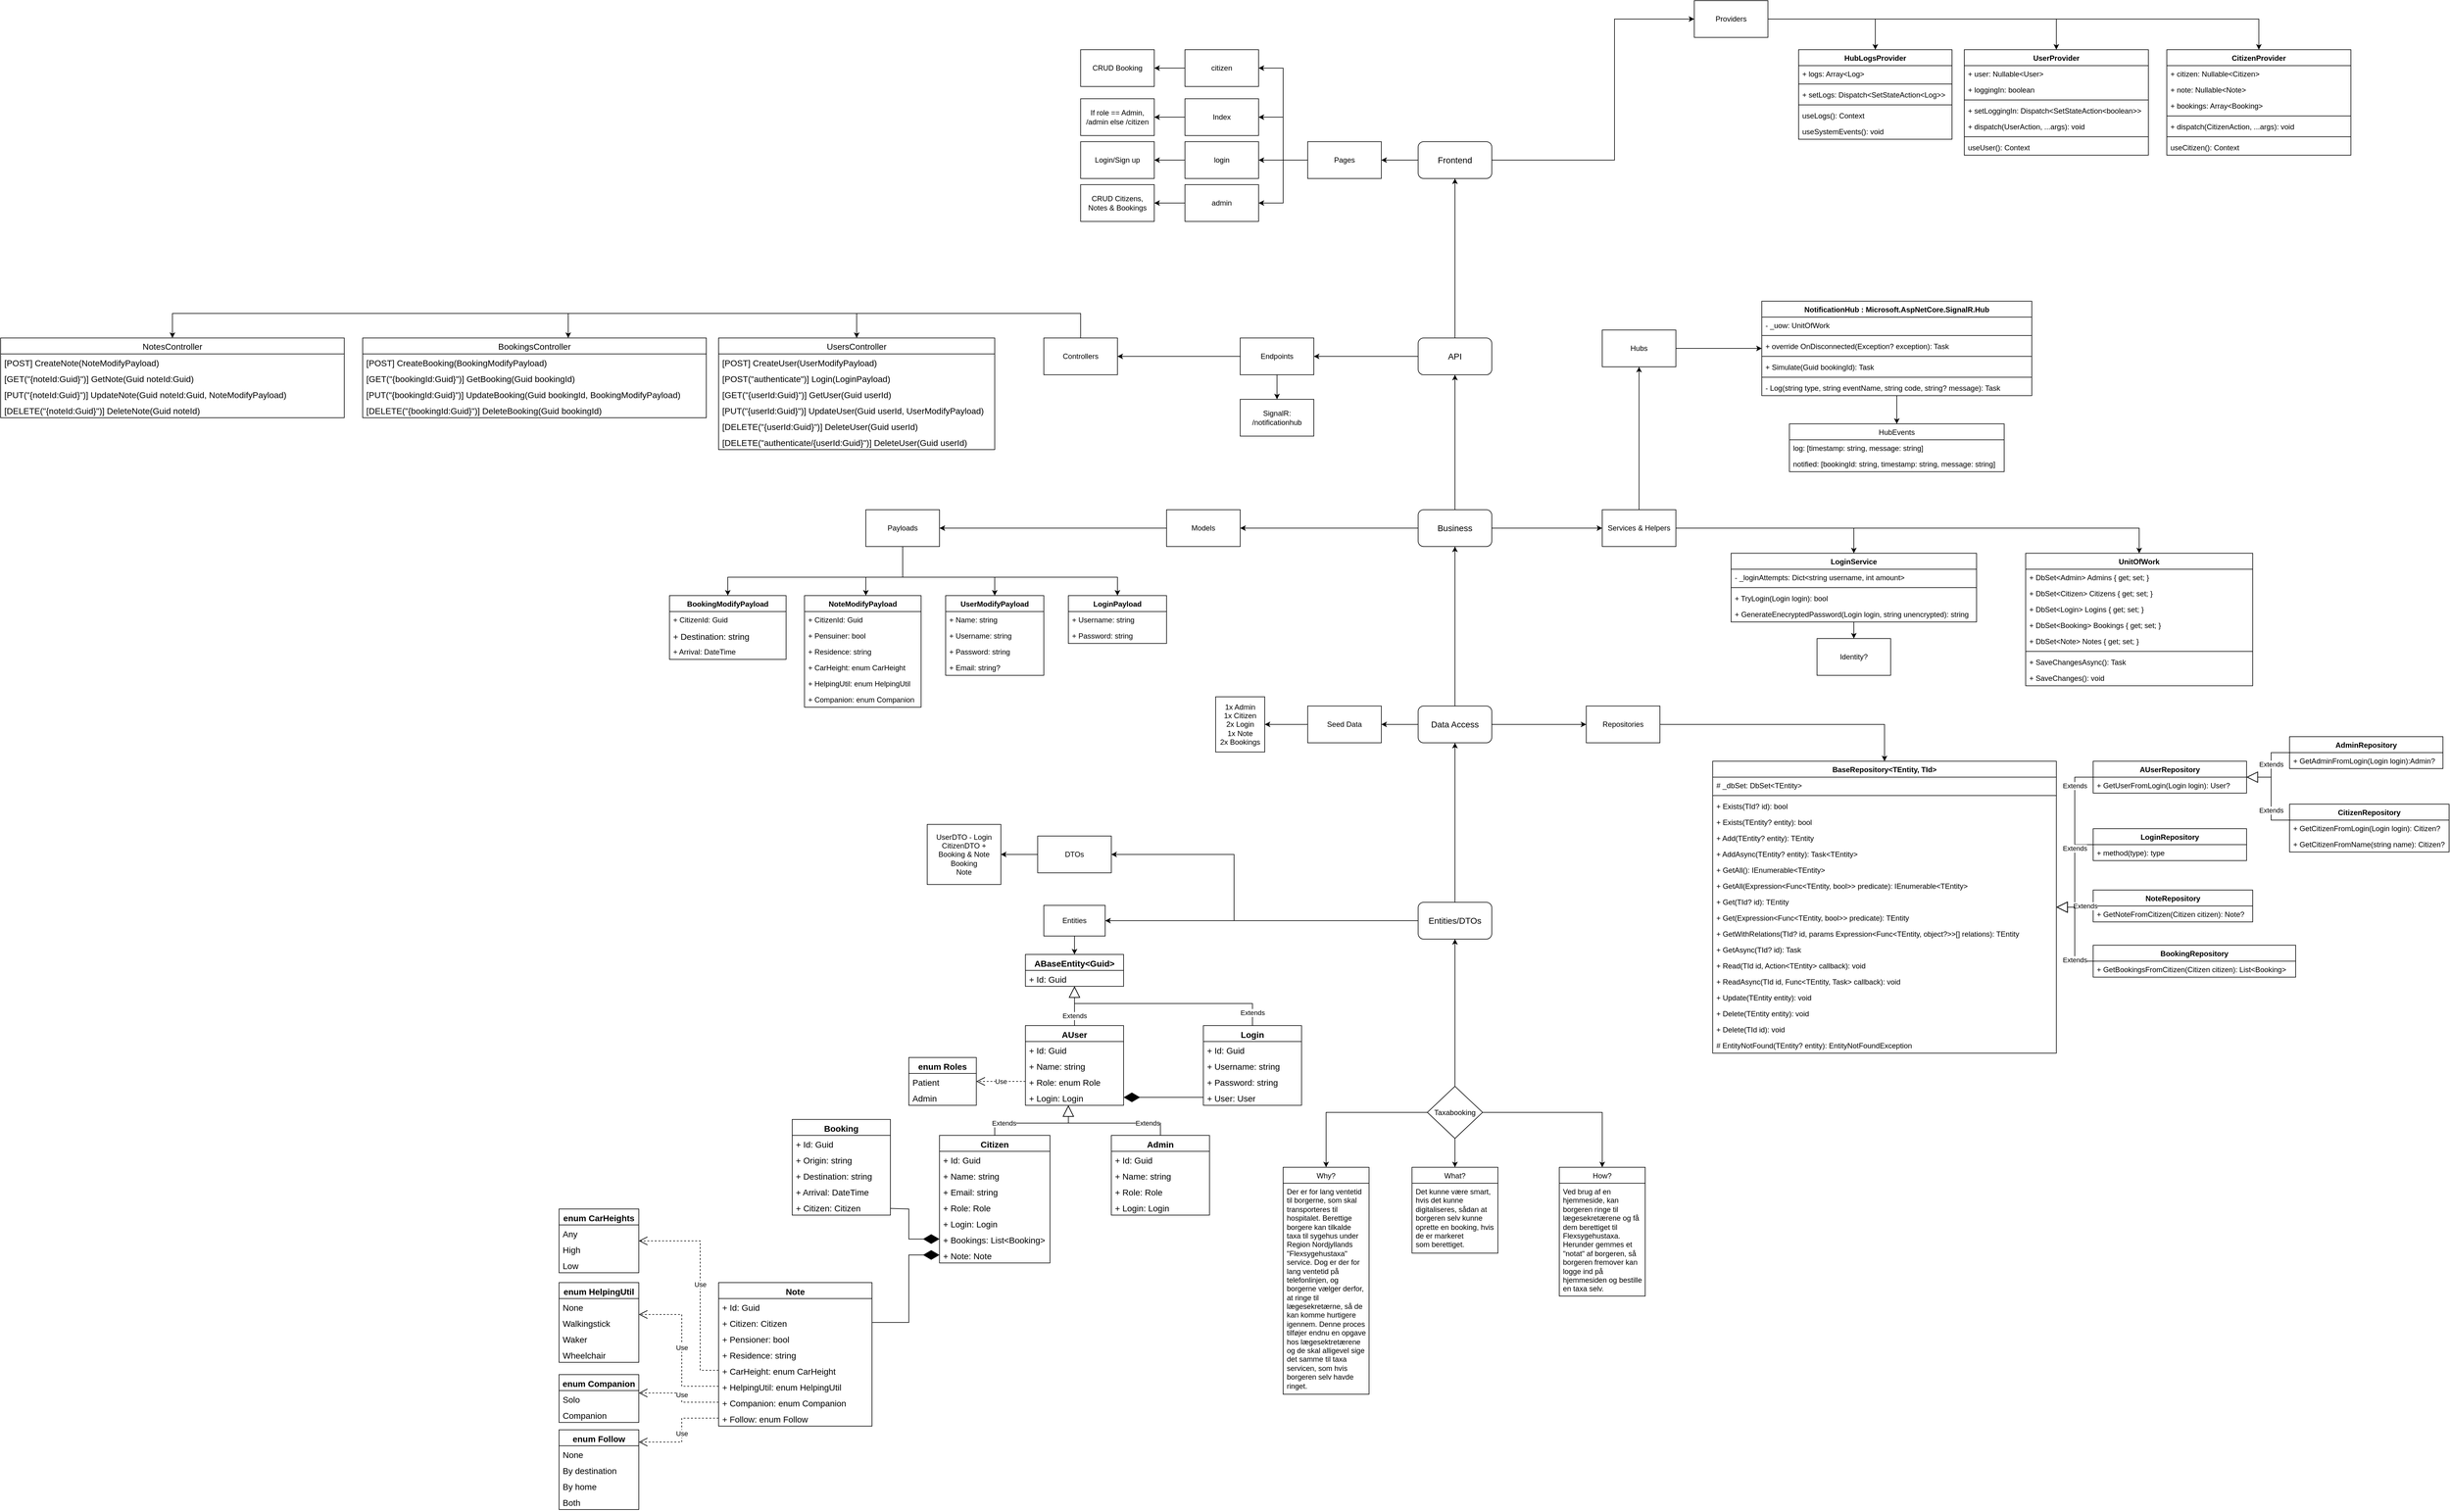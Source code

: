 <mxfile version="20.3.0" type="device"><diagram id="OKeLsXQ_E--YH-A5U_VI" name="Page-1"><mxGraphModel dx="3094" dy="2259" grid="1" gridSize="10" guides="1" tooltips="1" connect="1" arrows="1" fold="1" page="0" pageScale="1" pageWidth="827" pageHeight="1169" math="0" shadow="0"><root><mxCell id="0"/><mxCell id="1" parent="0"/><mxCell id="HH2EUezsrykWYpBA1SF--14" style="edgeStyle=orthogonalEdgeStyle;rounded=0;orthogonalLoop=1;jettySize=auto;html=1;" parent="1" source="HH2EUezsrykWYpBA1SF--2" target="HH2EUezsrykWYpBA1SF--4" edge="1"><mxGeometry relative="1" as="geometry"/></mxCell><mxCell id="HH2EUezsrykWYpBA1SF--15" style="edgeStyle=orthogonalEdgeStyle;rounded=0;orthogonalLoop=1;jettySize=auto;html=1;" parent="1" source="HH2EUezsrykWYpBA1SF--2" target="HH2EUezsrykWYpBA1SF--10" edge="1"><mxGeometry relative="1" as="geometry"/></mxCell><mxCell id="HH2EUezsrykWYpBA1SF--18" value="" style="edgeStyle=orthogonalEdgeStyle;rounded=0;orthogonalLoop=1;jettySize=auto;html=1;" parent="1" source="HH2EUezsrykWYpBA1SF--2" target="HH2EUezsrykWYpBA1SF--16" edge="1"><mxGeometry relative="1" as="geometry"/></mxCell><mxCell id="HH2EUezsrykWYpBA1SF--2" value="Taxabooking" style="rhombus;whiteSpace=wrap;html=1;" parent="1" vertex="1"><mxGeometry x="355" y="350" width="90" height="85" as="geometry"/></mxCell><mxCell id="HH2EUezsrykWYpBA1SF--4" value="Why?" style="swimlane;fontStyle=0;childLayout=stackLayout;horizontal=1;startSize=26;fillColor=none;horizontalStack=0;resizeParent=1;resizeParentMax=0;resizeLast=0;collapsible=1;marginBottom=0;" parent="1" vertex="1"><mxGeometry x="120" y="482" width="140" height="370" as="geometry"/></mxCell><mxCell id="HH2EUezsrykWYpBA1SF--5" value="Der er for lang ventetid til borgerne, som skal transporteres til hospitalet. Berettige borgere kan tilkalde taxa til sygehus under Region Nordjyllands &quot;Flexsygehustaxa&quot; service. Dog er der for lang ventetid på telefonlinjen, og borgerne vælger derfor, at ringe til lægesekretærne, så de kan komme hurtigere igennem. Denne proces tilføjer endnu en opgave hos lægesektretærene og de skal alligevel sige det samme til taxa servicen, som hvis borgeren selv havde ringet." style="text;strokeColor=none;fillColor=none;align=left;verticalAlign=top;spacingLeft=4;spacingRight=4;overflow=hidden;rotatable=0;points=[[0,0.5],[1,0.5]];portConstraint=eastwest;whiteSpace=wrap;" parent="HH2EUezsrykWYpBA1SF--4" vertex="1"><mxGeometry y="26" width="140" height="344" as="geometry"/></mxCell><mxCell id="HH2EUezsrykWYpBA1SF--10" value="How?" style="swimlane;fontStyle=0;childLayout=stackLayout;horizontal=1;startSize=26;fillColor=none;horizontalStack=0;resizeParent=1;resizeParentMax=0;resizeLast=0;collapsible=1;marginBottom=0;" parent="1" vertex="1"><mxGeometry x="570" y="482" width="140" height="210" as="geometry"/></mxCell><mxCell id="HH2EUezsrykWYpBA1SF--13" value="Ved brug af en hjemmeside, kan borgeren ringe til lægesekretærene og få dem berettiget til Flexsygehustaxa. Herunder gemmes et &quot;notat&quot; af borgeren, så borgeren fremover kan logge ind på hjemmesiden og bestille en taxa selv." style="text;strokeColor=none;fillColor=none;align=left;verticalAlign=top;spacingLeft=4;spacingRight=4;overflow=hidden;rotatable=0;points=[[0,0.5],[1,0.5]];portConstraint=eastwest;whiteSpace=wrap;" parent="HH2EUezsrykWYpBA1SF--10" vertex="1"><mxGeometry y="26" width="140" height="184" as="geometry"/></mxCell><mxCell id="HH2EUezsrykWYpBA1SF--16" value="What?" style="swimlane;fontStyle=0;childLayout=stackLayout;horizontal=1;startSize=26;fillColor=none;horizontalStack=0;resizeParent=1;resizeParentMax=0;resizeLast=0;collapsible=1;marginBottom=0;" parent="1" vertex="1"><mxGeometry x="330" y="482" width="140" height="140" as="geometry"/></mxCell><mxCell id="24cGQdHeKjbuQx9I3mHl-3" value="Det kunne være smart, hvis det kunne digitaliseres, sådan at borgeren selv kunne oprette en booking, hvis de er markeret som berettiget." style="text;strokeColor=none;fillColor=none;align=left;verticalAlign=top;spacingLeft=4;spacingRight=4;overflow=hidden;rotatable=0;points=[[0,0.5],[1,0.5]];portConstraint=eastwest;whiteSpace=wrap;" parent="HH2EUezsrykWYpBA1SF--16" vertex="1"><mxGeometry y="26" width="140" height="114" as="geometry"/></mxCell><mxCell id="HH2EUezsrykWYpBA1SF--20" value="" style="edgeStyle=orthogonalEdgeStyle;rounded=0;orthogonalLoop=1;jettySize=auto;html=1;fontSize=14;" parent="1" source="HH2EUezsrykWYpBA1SF--21" target="HH2EUezsrykWYpBA1SF--25" edge="1"><mxGeometry relative="1" as="geometry"/></mxCell><mxCell id="HH2EUezsrykWYpBA1SF--60" value="" style="edgeStyle=orthogonalEdgeStyle;rounded=0;orthogonalLoop=1;jettySize=auto;html=1;" parent="1" source="HH2EUezsrykWYpBA1SF--21" target="HH2EUezsrykWYpBA1SF--33" edge="1"><mxGeometry relative="1" as="geometry"><Array as="points"><mxPoint x="270" y="-240"/><mxPoint x="270" y="-240"/></Array></mxGeometry></mxCell><mxCell id="HH2EUezsrykWYpBA1SF--61" style="edgeStyle=orthogonalEdgeStyle;rounded=0;orthogonalLoop=1;jettySize=auto;html=1;" parent="1" source="HH2EUezsrykWYpBA1SF--21" target="HH2EUezsrykWYpBA1SF--32" edge="1"><mxGeometry relative="1" as="geometry"/></mxCell><mxCell id="HH2EUezsrykWYpBA1SF--21" value="Data Access" style="rounded=1;whiteSpace=wrap;html=1;fontSize=14;" parent="1" vertex="1"><mxGeometry x="340" y="-270" width="120" height="60" as="geometry"/></mxCell><mxCell id="HH2EUezsrykWYpBA1SF--22" value="" style="edgeStyle=orthogonalEdgeStyle;rounded=0;orthogonalLoop=1;jettySize=auto;html=1;fontSize=14;" parent="1" source="HH2EUezsrykWYpBA1SF--23" target="HH2EUezsrykWYpBA1SF--21" edge="1"><mxGeometry relative="1" as="geometry"/></mxCell><mxCell id="HH2EUezsrykWYpBA1SF--62" style="edgeStyle=orthogonalEdgeStyle;rounded=0;orthogonalLoop=1;jettySize=auto;html=1;" parent="1" source="HH2EUezsrykWYpBA1SF--23" target="HH2EUezsrykWYpBA1SF--30" edge="1"><mxGeometry relative="1" as="geometry"><mxPoint x="130" y="75" as="sourcePoint"/></mxGeometry></mxCell><mxCell id="24cGQdHeKjbuQx9I3mHl-97" style="edgeStyle=orthogonalEdgeStyle;rounded=0;orthogonalLoop=1;jettySize=auto;html=1;" parent="1" source="HH2EUezsrykWYpBA1SF--23" target="24cGQdHeKjbuQx9I3mHl-96" edge="1"><mxGeometry relative="1" as="geometry"><Array as="points"><mxPoint x="40" y="80"/><mxPoint x="40" y="-28"/></Array></mxGeometry></mxCell><mxCell id="HH2EUezsrykWYpBA1SF--23" value="Entities/DTOs" style="rounded=1;whiteSpace=wrap;html=1;fontSize=14;" parent="1" vertex="1"><mxGeometry x="340" y="50" width="120" height="60" as="geometry"/></mxCell><mxCell id="HH2EUezsrykWYpBA1SF--24" style="edgeStyle=orthogonalEdgeStyle;rounded=0;orthogonalLoop=1;jettySize=auto;html=1;fontSize=14;" parent="1" source="HH2EUezsrykWYpBA1SF--25" target="HH2EUezsrykWYpBA1SF--27" edge="1"><mxGeometry relative="1" as="geometry"><mxPoint x="400.0" y="-10" as="targetPoint"/></mxGeometry></mxCell><mxCell id="HH2EUezsrykWYpBA1SF--63" style="edgeStyle=orthogonalEdgeStyle;rounded=0;orthogonalLoop=1;jettySize=auto;html=1;" parent="1" source="HH2EUezsrykWYpBA1SF--25" target="HH2EUezsrykWYpBA1SF--57" edge="1"><mxGeometry relative="1" as="geometry"/></mxCell><mxCell id="HH2EUezsrykWYpBA1SF--64" style="edgeStyle=orthogonalEdgeStyle;rounded=0;orthogonalLoop=1;jettySize=auto;html=1;" parent="1" source="HH2EUezsrykWYpBA1SF--25" target="HH2EUezsrykWYpBA1SF--58" edge="1"><mxGeometry relative="1" as="geometry"><Array as="points"><mxPoint x="180" y="-560"/><mxPoint x="180" y="-560"/></Array></mxGeometry></mxCell><mxCell id="HH2EUezsrykWYpBA1SF--25" value="Business" style="rounded=1;whiteSpace=wrap;html=1;fontSize=14;" parent="1" vertex="1"><mxGeometry x="340" y="-590" width="120" height="60" as="geometry"/></mxCell><mxCell id="HH2EUezsrykWYpBA1SF--26" value="" style="edgeStyle=orthogonalEdgeStyle;rounded=0;orthogonalLoop=1;jettySize=auto;html=1;fontSize=14;" parent="1" source="HH2EUezsrykWYpBA1SF--27" target="HH2EUezsrykWYpBA1SF--28" edge="1"><mxGeometry relative="1" as="geometry"/></mxCell><mxCell id="HH2EUezsrykWYpBA1SF--65" style="edgeStyle=orthogonalEdgeStyle;rounded=0;orthogonalLoop=1;jettySize=auto;html=1;" parent="1" source="HH2EUezsrykWYpBA1SF--27" target="HH2EUezsrykWYpBA1SF--54" edge="1"><mxGeometry relative="1" as="geometry"/></mxCell><mxCell id="HH2EUezsrykWYpBA1SF--27" value="API" style="rounded=1;whiteSpace=wrap;html=1;fontSize=14;" parent="1" vertex="1"><mxGeometry x="340" y="-870" width="120" height="60" as="geometry"/></mxCell><mxCell id="HH2EUezsrykWYpBA1SF--67" style="edgeStyle=orthogonalEdgeStyle;rounded=0;orthogonalLoop=1;jettySize=auto;html=1;" parent="1" source="HH2EUezsrykWYpBA1SF--28" target="HH2EUezsrykWYpBA1SF--55" edge="1"><mxGeometry relative="1" as="geometry"><mxPoint x="280" y="-1160" as="targetPoint"/></mxGeometry></mxCell><mxCell id="HH2EUezsrykWYpBA1SF--68" style="edgeStyle=orthogonalEdgeStyle;rounded=0;orthogonalLoop=1;jettySize=auto;html=1;" parent="1" source="HH2EUezsrykWYpBA1SF--28" target="HH2EUezsrykWYpBA1SF--59" edge="1"><mxGeometry relative="1" as="geometry"><mxPoint x="559.941" y="-1330" as="targetPoint"/><Array as="points"><mxPoint x="660" y="-1160"/><mxPoint x="660" y="-1390"/></Array></mxGeometry></mxCell><mxCell id="HH2EUezsrykWYpBA1SF--28" value="Frontend" style="rounded=1;whiteSpace=wrap;html=1;fontSize=14;" parent="1" vertex="1"><mxGeometry x="340" y="-1190" width="120" height="60" as="geometry"/></mxCell><mxCell id="HH2EUezsrykWYpBA1SF--29" value="" style="edgeStyle=orthogonalEdgeStyle;rounded=0;orthogonalLoop=1;jettySize=auto;html=1;fontSize=14;" parent="1" source="HH2EUezsrykWYpBA1SF--2" target="HH2EUezsrykWYpBA1SF--23" edge="1"><mxGeometry relative="1" as="geometry"><mxPoint x="400" y="360" as="sourcePoint"/></mxGeometry></mxCell><mxCell id="HH2EUezsrykWYpBA1SF--72" value="" style="edgeStyle=orthogonalEdgeStyle;rounded=0;orthogonalLoop=1;jettySize=auto;html=1;" parent="1" source="HH2EUezsrykWYpBA1SF--30" target="HH2EUezsrykWYpBA1SF--70" edge="1"><mxGeometry relative="1" as="geometry"/></mxCell><mxCell id="HH2EUezsrykWYpBA1SF--30" value="Entities" style="whiteSpace=wrap;html=1;" parent="1" vertex="1"><mxGeometry x="-270" y="55" width="100" height="50" as="geometry"/></mxCell><mxCell id="HH2EUezsrykWYpBA1SF--31" style="edgeStyle=orthogonalEdgeStyle;rounded=0;orthogonalLoop=1;jettySize=auto;html=1;entryX=0.5;entryY=0;entryDx=0;entryDy=0;" parent="1" source="HH2EUezsrykWYpBA1SF--32" target="HH2EUezsrykWYpBA1SF--34" edge="1"><mxGeometry relative="1" as="geometry"><Array as="points"><mxPoint x="1100" y="-240"/></Array></mxGeometry></mxCell><mxCell id="HH2EUezsrykWYpBA1SF--32" value="Repositories" style="whiteSpace=wrap;html=1;" parent="1" vertex="1"><mxGeometry x="614" y="-270" width="120" height="60" as="geometry"/></mxCell><mxCell id="24cGQdHeKjbuQx9I3mHl-95" value="" style="edgeStyle=orthogonalEdgeStyle;rounded=0;orthogonalLoop=1;jettySize=auto;html=1;" parent="1" source="HH2EUezsrykWYpBA1SF--33" target="24cGQdHeKjbuQx9I3mHl-94" edge="1"><mxGeometry relative="1" as="geometry"/></mxCell><mxCell id="HH2EUezsrykWYpBA1SF--33" value="Seed Data" style="whiteSpace=wrap;html=1;" parent="1" vertex="1"><mxGeometry x="160" y="-270" width="120" height="60" as="geometry"/></mxCell><mxCell id="HH2EUezsrykWYpBA1SF--34" value="BaseRepository&lt;TEntity, TId&gt;" style="swimlane;fontStyle=1;align=center;verticalAlign=top;childLayout=stackLayout;horizontal=1;startSize=26;horizontalStack=0;resizeParent=1;resizeParentMax=0;resizeLast=0;collapsible=1;marginBottom=0;" parent="1" vertex="1"><mxGeometry x="820" y="-180" width="560" height="476" as="geometry"><mxRectangle x="560" y="227" width="200" height="26" as="alternateBounds"/></mxGeometry></mxCell><mxCell id="HH2EUezsrykWYpBA1SF--35" value="# _dbSet: DbSet&lt;TEntity&gt;" style="text;strokeColor=none;fillColor=none;align=left;verticalAlign=top;spacingLeft=4;spacingRight=4;overflow=hidden;rotatable=0;points=[[0,0.5],[1,0.5]];portConstraint=eastwest;" parent="HH2EUezsrykWYpBA1SF--34" vertex="1"><mxGeometry y="26" width="560" height="26" as="geometry"/></mxCell><mxCell id="HH2EUezsrykWYpBA1SF--36" value="" style="line;strokeWidth=1;fillColor=none;align=left;verticalAlign=middle;spacingTop=-1;spacingLeft=3;spacingRight=3;rotatable=0;labelPosition=right;points=[];portConstraint=eastwest;" parent="HH2EUezsrykWYpBA1SF--34" vertex="1"><mxGeometry y="52" width="560" height="8" as="geometry"/></mxCell><mxCell id="HH2EUezsrykWYpBA1SF--37" value="+ Exists(TId? id): bool" style="text;strokeColor=none;fillColor=none;align=left;verticalAlign=top;spacingLeft=4;spacingRight=4;overflow=hidden;rotatable=0;points=[[0,0.5],[1,0.5]];portConstraint=eastwest;" parent="HH2EUezsrykWYpBA1SF--34" vertex="1"><mxGeometry y="60" width="560" height="26" as="geometry"/></mxCell><mxCell id="HH2EUezsrykWYpBA1SF--38" value="+ Exists(TEntity? entity): bool" style="text;strokeColor=none;fillColor=none;align=left;verticalAlign=top;spacingLeft=4;spacingRight=4;overflow=hidden;rotatable=0;points=[[0,0.5],[1,0.5]];portConstraint=eastwest;" parent="HH2EUezsrykWYpBA1SF--34" vertex="1"><mxGeometry y="86" width="560" height="26" as="geometry"/></mxCell><mxCell id="HH2EUezsrykWYpBA1SF--39" value="+ Add(TEntity? entity): TEntity" style="text;strokeColor=none;fillColor=none;align=left;verticalAlign=top;spacingLeft=4;spacingRight=4;overflow=hidden;rotatable=0;points=[[0,0.5],[1,0.5]];portConstraint=eastwest;" parent="HH2EUezsrykWYpBA1SF--34" vertex="1"><mxGeometry y="112" width="560" height="26" as="geometry"/></mxCell><mxCell id="HH2EUezsrykWYpBA1SF--40" value="+ AddAsync(TEntity? entity): Task&lt;TEntity&gt;" style="text;strokeColor=none;fillColor=none;align=left;verticalAlign=top;spacingLeft=4;spacingRight=4;overflow=hidden;rotatable=0;points=[[0,0.5],[1,0.5]];portConstraint=eastwest;" parent="HH2EUezsrykWYpBA1SF--34" vertex="1"><mxGeometry y="138" width="560" height="26" as="geometry"/></mxCell><mxCell id="HH2EUezsrykWYpBA1SF--41" value="+ GetAll(): IEnumerable&lt;TEntity&gt;" style="text;strokeColor=none;fillColor=none;align=left;verticalAlign=top;spacingLeft=4;spacingRight=4;overflow=hidden;rotatable=0;points=[[0,0.5],[1,0.5]];portConstraint=eastwest;" parent="HH2EUezsrykWYpBA1SF--34" vertex="1"><mxGeometry y="164" width="560" height="26" as="geometry"/></mxCell><mxCell id="HH2EUezsrykWYpBA1SF--42" value="+ GetAll(Expression&lt;Func&lt;TEntity, bool&gt;&gt; predicate): IEnumerable&lt;TEntity&gt;" style="text;strokeColor=none;fillColor=none;align=left;verticalAlign=top;spacingLeft=4;spacingRight=4;overflow=hidden;rotatable=0;points=[[0,0.5],[1,0.5]];portConstraint=eastwest;" parent="HH2EUezsrykWYpBA1SF--34" vertex="1"><mxGeometry y="190" width="560" height="26" as="geometry"/></mxCell><mxCell id="HH2EUezsrykWYpBA1SF--43" value="+ Get(TId? id): TEntity" style="text;strokeColor=none;fillColor=none;align=left;verticalAlign=top;spacingLeft=4;spacingRight=4;overflow=hidden;rotatable=0;points=[[0,0.5],[1,0.5]];portConstraint=eastwest;" parent="HH2EUezsrykWYpBA1SF--34" vertex="1"><mxGeometry y="216" width="560" height="26" as="geometry"/></mxCell><mxCell id="HH2EUezsrykWYpBA1SF--44" value="+ Get(Expression&lt;Func&lt;TEntity, bool&gt;&gt; predicate): TEntity" style="text;strokeColor=none;fillColor=none;align=left;verticalAlign=top;spacingLeft=4;spacingRight=4;overflow=hidden;rotatable=0;points=[[0,0.5],[1,0.5]];portConstraint=eastwest;" parent="HH2EUezsrykWYpBA1SF--34" vertex="1"><mxGeometry y="242" width="560" height="26" as="geometry"/></mxCell><mxCell id="HH2EUezsrykWYpBA1SF--45" value="+ GetWithRelations(TId? id, params Expression&lt;Func&lt;TEntity, object?&gt;&gt;[] relations): TEntity" style="text;strokeColor=none;fillColor=none;align=left;verticalAlign=top;spacingLeft=4;spacingRight=4;overflow=hidden;rotatable=0;points=[[0,0.5],[1,0.5]];portConstraint=eastwest;" parent="HH2EUezsrykWYpBA1SF--34" vertex="1"><mxGeometry y="268" width="560" height="26" as="geometry"/></mxCell><mxCell id="HH2EUezsrykWYpBA1SF--46" value="+ GetAsync(TId? id): Task" style="text;strokeColor=none;fillColor=none;align=left;verticalAlign=top;spacingLeft=4;spacingRight=4;overflow=hidden;rotatable=0;points=[[0,0.5],[1,0.5]];portConstraint=eastwest;" parent="HH2EUezsrykWYpBA1SF--34" vertex="1"><mxGeometry y="294" width="560" height="26" as="geometry"/></mxCell><mxCell id="HH2EUezsrykWYpBA1SF--47" value="+ Read(TId id, Action&lt;TEntity&gt; callback): void" style="text;strokeColor=none;fillColor=none;align=left;verticalAlign=top;spacingLeft=4;spacingRight=4;overflow=hidden;rotatable=0;points=[[0,0.5],[1,0.5]];portConstraint=eastwest;" parent="HH2EUezsrykWYpBA1SF--34" vertex="1"><mxGeometry y="320" width="560" height="26" as="geometry"/></mxCell><mxCell id="HH2EUezsrykWYpBA1SF--48" value="+ ReadAsync(TId id, Func&lt;TEntity, Task&gt; callback): void" style="text;strokeColor=none;fillColor=none;align=left;verticalAlign=top;spacingLeft=4;spacingRight=4;overflow=hidden;rotatable=0;points=[[0,0.5],[1,0.5]];portConstraint=eastwest;" parent="HH2EUezsrykWYpBA1SF--34" vertex="1"><mxGeometry y="346" width="560" height="26" as="geometry"/></mxCell><mxCell id="HH2EUezsrykWYpBA1SF--49" value="+ Update(TEntity entity): void" style="text;strokeColor=none;fillColor=none;align=left;verticalAlign=top;spacingLeft=4;spacingRight=4;overflow=hidden;rotatable=0;points=[[0,0.5],[1,0.5]];portConstraint=eastwest;" parent="HH2EUezsrykWYpBA1SF--34" vertex="1"><mxGeometry y="372" width="560" height="26" as="geometry"/></mxCell><mxCell id="HH2EUezsrykWYpBA1SF--50" value="+ Delete(TEntity entity): void" style="text;strokeColor=none;fillColor=none;align=left;verticalAlign=top;spacingLeft=4;spacingRight=4;overflow=hidden;rotatable=0;points=[[0,0.5],[1,0.5]];portConstraint=eastwest;" parent="HH2EUezsrykWYpBA1SF--34" vertex="1"><mxGeometry y="398" width="560" height="26" as="geometry"/></mxCell><mxCell id="HH2EUezsrykWYpBA1SF--51" value="+ Delete(TId id): void" style="text;strokeColor=none;fillColor=none;align=left;verticalAlign=top;spacingLeft=4;spacingRight=4;overflow=hidden;rotatable=0;points=[[0,0.5],[1,0.5]];portConstraint=eastwest;" parent="HH2EUezsrykWYpBA1SF--34" vertex="1"><mxGeometry y="424" width="560" height="26" as="geometry"/></mxCell><mxCell id="HH2EUezsrykWYpBA1SF--52" value="# EntityNotFound(TEntity? entity): EntityNotFoundException" style="text;strokeColor=none;fillColor=none;align=left;verticalAlign=top;spacingLeft=4;spacingRight=4;overflow=hidden;rotatable=0;points=[[0,0.5],[1,0.5]];portConstraint=eastwest;" parent="HH2EUezsrykWYpBA1SF--34" vertex="1"><mxGeometry y="450" width="560" height="26" as="geometry"/></mxCell><mxCell id="POBekv2E9np79zT2zev1-29" style="edgeStyle=orthogonalEdgeStyle;rounded=0;orthogonalLoop=1;jettySize=auto;html=1;entryX=0.5;entryY=0;entryDx=0;entryDy=0;" parent="1" source="HH2EUezsrykWYpBA1SF--53" target="POBekv2E9np79zT2zev1-6" edge="1"><mxGeometry relative="1" as="geometry"><Array as="points"><mxPoint x="-210" y="-910"/><mxPoint x="-575" y="-910"/></Array></mxGeometry></mxCell><mxCell id="24cGQdHeKjbuQx9I3mHl-137" style="edgeStyle=orthogonalEdgeStyle;rounded=0;orthogonalLoop=1;jettySize=auto;html=1;fontSize=12;" parent="1" source="HH2EUezsrykWYpBA1SF--53" target="24cGQdHeKjbuQx9I3mHl-107" edge="1"><mxGeometry relative="1" as="geometry"><Array as="points"><mxPoint x="-210" y="-910"/><mxPoint x="-1045" y="-910"/></Array></mxGeometry></mxCell><mxCell id="24cGQdHeKjbuQx9I3mHl-145" style="edgeStyle=orthogonalEdgeStyle;rounded=0;orthogonalLoop=1;jettySize=auto;html=1;fontSize=12;" parent="1" source="HH2EUezsrykWYpBA1SF--53" target="24cGQdHeKjbuQx9I3mHl-140" edge="1"><mxGeometry relative="1" as="geometry"><Array as="points"><mxPoint x="-210" y="-910"/><mxPoint x="-1690" y="-910"/></Array></mxGeometry></mxCell><mxCell id="HH2EUezsrykWYpBA1SF--53" value="Controllers" style="whiteSpace=wrap;html=1;" parent="1" vertex="1"><mxGeometry x="-270" y="-870" width="120" height="60" as="geometry"/></mxCell><mxCell id="HH2EUezsrykWYpBA1SF--66" style="edgeStyle=orthogonalEdgeStyle;rounded=0;orthogonalLoop=1;jettySize=auto;html=1;" parent="1" source="HH2EUezsrykWYpBA1SF--54" target="HH2EUezsrykWYpBA1SF--53" edge="1"><mxGeometry relative="1" as="geometry"/></mxCell><mxCell id="POBekv2E9np79zT2zev1-5" style="edgeStyle=orthogonalEdgeStyle;rounded=0;orthogonalLoop=1;jettySize=auto;html=1;" parent="1" source="HH2EUezsrykWYpBA1SF--54" target="POBekv2E9np79zT2zev1-4" edge="1"><mxGeometry relative="1" as="geometry"/></mxCell><mxCell id="HH2EUezsrykWYpBA1SF--54" value="Endpoints" style="whiteSpace=wrap;html=1;" parent="1" vertex="1"><mxGeometry x="50" y="-870" width="120" height="60" as="geometry"/></mxCell><mxCell id="POBekv2E9np79zT2zev1-37" style="edgeStyle=orthogonalEdgeStyle;rounded=0;orthogonalLoop=1;jettySize=auto;html=1;" parent="1" source="HH2EUezsrykWYpBA1SF--55" target="POBekv2E9np79zT2zev1-31" edge="1"><mxGeometry relative="1" as="geometry"/></mxCell><mxCell id="POBekv2E9np79zT2zev1-38" style="edgeStyle=orthogonalEdgeStyle;rounded=0;orthogonalLoop=1;jettySize=auto;html=1;" parent="1" source="HH2EUezsrykWYpBA1SF--55" target="HH2EUezsrykWYpBA1SF--73" edge="1"><mxGeometry relative="1" as="geometry"><Array as="points"><mxPoint x="120" y="-1160"/><mxPoint x="120" y="-1230"/></Array></mxGeometry></mxCell><mxCell id="POBekv2E9np79zT2zev1-39" style="edgeStyle=orthogonalEdgeStyle;rounded=0;orthogonalLoop=1;jettySize=auto;html=1;" parent="1" source="HH2EUezsrykWYpBA1SF--55" target="HH2EUezsrykWYpBA1SF--74" edge="1"><mxGeometry relative="1" as="geometry"><Array as="points"><mxPoint x="120" y="-1160"/><mxPoint x="120" y="-1090"/></Array></mxGeometry></mxCell><mxCell id="24cGQdHeKjbuQx9I3mHl-161" style="edgeStyle=orthogonalEdgeStyle;rounded=0;orthogonalLoop=1;jettySize=auto;html=1;fontSize=12;" parent="1" source="HH2EUezsrykWYpBA1SF--55" target="24cGQdHeKjbuQx9I3mHl-158" edge="1"><mxGeometry relative="1" as="geometry"><Array as="points"><mxPoint x="120" y="-1160"/><mxPoint x="120" y="-1310"/></Array></mxGeometry></mxCell><mxCell id="HH2EUezsrykWYpBA1SF--55" value="Pages" style="whiteSpace=wrap;html=1;" parent="1" vertex="1"><mxGeometry x="160" y="-1190" width="120" height="60" as="geometry"/></mxCell><mxCell id="HH2EUezsrykWYpBA1SF--163" style="edgeStyle=orthogonalEdgeStyle;rounded=0;orthogonalLoop=1;jettySize=auto;html=1;entryX=0.5;entryY=0;entryDx=0;entryDy=0;" parent="1" source="HH2EUezsrykWYpBA1SF--57" target="HH2EUezsrykWYpBA1SF--114" edge="1"><mxGeometry relative="1" as="geometry"><Array as="points"><mxPoint x="1050" y="-560"/></Array></mxGeometry></mxCell><mxCell id="POBekv2E9np79zT2zev1-45" style="edgeStyle=orthogonalEdgeStyle;rounded=0;orthogonalLoop=1;jettySize=auto;html=1;" parent="1" source="HH2EUezsrykWYpBA1SF--57" target="POBekv2E9np79zT2zev1-44" edge="1"><mxGeometry relative="1" as="geometry"/></mxCell><mxCell id="POBekv2E9np79zT2zev1-96" style="edgeStyle=orthogonalEdgeStyle;rounded=0;orthogonalLoop=1;jettySize=auto;html=1;" parent="1" source="HH2EUezsrykWYpBA1SF--57" target="POBekv2E9np79zT2zev1-86" edge="1"><mxGeometry relative="1" as="geometry"/></mxCell><mxCell id="HH2EUezsrykWYpBA1SF--57" value="Services &amp;amp; Helpers" style="whiteSpace=wrap;html=1;" parent="1" vertex="1"><mxGeometry x="640" y="-590" width="120" height="60" as="geometry"/></mxCell><mxCell id="POBekv2E9np79zT2zev1-12" style="edgeStyle=orthogonalEdgeStyle;rounded=0;orthogonalLoop=1;jettySize=auto;html=1;" parent="1" source="HH2EUezsrykWYpBA1SF--58" target="POBekv2E9np79zT2zev1-11" edge="1"><mxGeometry relative="1" as="geometry"/></mxCell><mxCell id="HH2EUezsrykWYpBA1SF--58" value="Models" style="whiteSpace=wrap;html=1;" parent="1" vertex="1"><mxGeometry x="-70" y="-590" width="120" height="60" as="geometry"/></mxCell><mxCell id="POBekv2E9np79zT2zev1-138" style="edgeStyle=orthogonalEdgeStyle;rounded=0;orthogonalLoop=1;jettySize=auto;html=1;" parent="1" source="HH2EUezsrykWYpBA1SF--59" target="POBekv2E9np79zT2zev1-108" edge="1"><mxGeometry relative="1" as="geometry"/></mxCell><mxCell id="POBekv2E9np79zT2zev1-139" style="edgeStyle=orthogonalEdgeStyle;rounded=0;orthogonalLoop=1;jettySize=auto;html=1;entryX=0.5;entryY=0;entryDx=0;entryDy=0;" parent="1" source="HH2EUezsrykWYpBA1SF--59" target="POBekv2E9np79zT2zev1-116" edge="1"><mxGeometry relative="1" as="geometry"/></mxCell><mxCell id="24cGQdHeKjbuQx9I3mHl-155" style="edgeStyle=orthogonalEdgeStyle;rounded=0;orthogonalLoop=1;jettySize=auto;html=1;fontSize=12;" parent="1" source="HH2EUezsrykWYpBA1SF--59" target="24cGQdHeKjbuQx9I3mHl-146" edge="1"><mxGeometry relative="1" as="geometry"/></mxCell><mxCell id="HH2EUezsrykWYpBA1SF--59" value="Providers" style="whiteSpace=wrap;html=1;" parent="1" vertex="1"><mxGeometry x="790" y="-1420" width="120" height="60" as="geometry"/></mxCell><mxCell id="HH2EUezsrykWYpBA1SF--70" value="ABaseEntity&lt;Guid&gt;" style="swimlane;fontStyle=1;align=center;verticalAlign=top;childLayout=stackLayout;horizontal=1;startSize=26;horizontalStack=0;resizeParent=1;resizeParentMax=0;resizeLast=0;collapsible=1;marginBottom=0;fontSize=14;" parent="1" vertex="1"><mxGeometry x="-300" y="135" width="160" height="52" as="geometry"/></mxCell><mxCell id="HH2EUezsrykWYpBA1SF--71" value="+ Id: Guid" style="text;strokeColor=none;fillColor=none;align=left;verticalAlign=top;spacingLeft=4;spacingRight=4;overflow=hidden;rotatable=0;points=[[0,0.5],[1,0.5]];portConstraint=eastwest;fontSize=14;" parent="HH2EUezsrykWYpBA1SF--70" vertex="1"><mxGeometry y="26" width="160" height="26" as="geometry"/></mxCell><mxCell id="24cGQdHeKjbuQx9I3mHl-157" value="" style="edgeStyle=orthogonalEdgeStyle;rounded=0;orthogonalLoop=1;jettySize=auto;html=1;fontSize=12;" parent="1" source="HH2EUezsrykWYpBA1SF--73" target="24cGQdHeKjbuQx9I3mHl-156" edge="1"><mxGeometry relative="1" as="geometry"/></mxCell><mxCell id="HH2EUezsrykWYpBA1SF--73" value="Index" style="whiteSpace=wrap;html=1;" parent="1" vertex="1"><mxGeometry x="-40" y="-1260" width="120" height="60" as="geometry"/></mxCell><mxCell id="HH2EUezsrykWYpBA1SF--76" value="" style="edgeStyle=orthogonalEdgeStyle;rounded=0;orthogonalLoop=1;jettySize=auto;html=1;" parent="1" source="HH2EUezsrykWYpBA1SF--74" target="HH2EUezsrykWYpBA1SF--75" edge="1"><mxGeometry relative="1" as="geometry"/></mxCell><mxCell id="HH2EUezsrykWYpBA1SF--74" value="admin" style="whiteSpace=wrap;html=1;" parent="1" vertex="1"><mxGeometry x="-40" y="-1120" width="120" height="60" as="geometry"/></mxCell><mxCell id="HH2EUezsrykWYpBA1SF--75" value="CRUD Citizens, Notes &amp;amp; Bookings" style="whiteSpace=wrap;html=1;" parent="1" vertex="1"><mxGeometry x="-210" y="-1120" width="120" height="60" as="geometry"/></mxCell><mxCell id="HH2EUezsrykWYpBA1SF--77" value="AUser" style="swimlane;fontStyle=1;align=center;verticalAlign=top;childLayout=stackLayout;horizontal=1;startSize=26;horizontalStack=0;resizeParent=1;resizeParentMax=0;resizeLast=0;collapsible=1;marginBottom=0;fontSize=14;" parent="1" vertex="1"><mxGeometry x="-300" y="251" width="160" height="130" as="geometry"/></mxCell><mxCell id="HH2EUezsrykWYpBA1SF--79" value="+ Id: Guid" style="text;strokeColor=none;fillColor=none;align=left;verticalAlign=top;spacingLeft=4;spacingRight=4;overflow=hidden;rotatable=0;points=[[0,0.5],[1,0.5]];portConstraint=eastwest;fontSize=14;" parent="HH2EUezsrykWYpBA1SF--77" vertex="1"><mxGeometry y="26" width="160" height="26" as="geometry"/></mxCell><mxCell id="HH2EUezsrykWYpBA1SF--78" value="+ Name: string" style="text;strokeColor=none;fillColor=none;align=left;verticalAlign=top;spacingLeft=4;spacingRight=4;overflow=hidden;rotatable=0;points=[[0,0.5],[1,0.5]];portConstraint=eastwest;fontSize=14;" parent="HH2EUezsrykWYpBA1SF--77" vertex="1"><mxGeometry y="52" width="160" height="26" as="geometry"/></mxCell><mxCell id="24cGQdHeKjbuQx9I3mHl-8" value="+ Role: enum Role" style="text;strokeColor=none;fillColor=none;align=left;verticalAlign=top;spacingLeft=4;spacingRight=4;overflow=hidden;rotatable=0;points=[[0,0.5],[1,0.5]];portConstraint=eastwest;fontSize=14;" parent="HH2EUezsrykWYpBA1SF--77" vertex="1"><mxGeometry y="78" width="160" height="26" as="geometry"/></mxCell><mxCell id="HH2EUezsrykWYpBA1SF--221" value="+ Login: Login" style="text;strokeColor=none;fillColor=none;align=left;verticalAlign=top;spacingLeft=4;spacingRight=4;overflow=hidden;rotatable=0;points=[[0,0.5],[1,0.5]];portConstraint=eastwest;fontSize=14;" parent="HH2EUezsrykWYpBA1SF--77" vertex="1"><mxGeometry y="104" width="160" height="26" as="geometry"/></mxCell><mxCell id="HH2EUezsrykWYpBA1SF--94" value="Login" style="swimlane;fontStyle=1;align=center;verticalAlign=top;childLayout=stackLayout;horizontal=1;startSize=26;horizontalStack=0;resizeParent=1;resizeParentMax=0;resizeLast=0;collapsible=1;marginBottom=0;fontSize=14;" parent="1" vertex="1"><mxGeometry x="-10" y="251" width="160" height="130" as="geometry"/></mxCell><mxCell id="HH2EUezsrykWYpBA1SF--95" value="+ Id: Guid" style="text;strokeColor=none;fillColor=none;align=left;verticalAlign=top;spacingLeft=4;spacingRight=4;overflow=hidden;rotatable=0;points=[[0,0.5],[1,0.5]];portConstraint=eastwest;fontSize=14;" parent="HH2EUezsrykWYpBA1SF--94" vertex="1"><mxGeometry y="26" width="160" height="26" as="geometry"/></mxCell><mxCell id="HH2EUezsrykWYpBA1SF--97" value="+ Username: string" style="text;strokeColor=none;fillColor=none;align=left;verticalAlign=top;spacingLeft=4;spacingRight=4;overflow=hidden;rotatable=0;points=[[0,0.5],[1,0.5]];portConstraint=eastwest;fontSize=14;" parent="HH2EUezsrykWYpBA1SF--94" vertex="1"><mxGeometry y="52" width="160" height="26" as="geometry"/></mxCell><mxCell id="HH2EUezsrykWYpBA1SF--98" value="+ Password: string" style="text;strokeColor=none;fillColor=none;align=left;verticalAlign=top;spacingLeft=4;spacingRight=4;overflow=hidden;rotatable=0;points=[[0,0.5],[1,0.5]];portConstraint=eastwest;fontSize=14;fontStyle=0" parent="HH2EUezsrykWYpBA1SF--94" vertex="1"><mxGeometry y="78" width="160" height="26" as="geometry"/></mxCell><mxCell id="HH2EUezsrykWYpBA1SF--220" value="+ User: User" style="text;strokeColor=none;fillColor=none;align=left;verticalAlign=top;spacingLeft=4;spacingRight=4;overflow=hidden;rotatable=0;points=[[0,0.5],[1,0.5]];portConstraint=eastwest;fontSize=14;" parent="HH2EUezsrykWYpBA1SF--94" vertex="1"><mxGeometry y="104" width="160" height="26" as="geometry"/></mxCell><mxCell id="HH2EUezsrykWYpBA1SF--105" value="AUserRepository" style="swimlane;fontStyle=1;align=center;verticalAlign=top;childLayout=stackLayout;horizontal=1;startSize=26;horizontalStack=0;resizeParent=1;resizeParentMax=0;resizeLast=0;collapsible=1;marginBottom=0;" parent="1" vertex="1"><mxGeometry x="1440" y="-180" width="250" height="52" as="geometry"/></mxCell><mxCell id="HH2EUezsrykWYpBA1SF--108" value="+ GetUserFromLogin(Login login): User?" style="text;strokeColor=none;fillColor=none;align=left;verticalAlign=top;spacingLeft=4;spacingRight=4;overflow=hidden;rotatable=0;points=[[0,0.5],[1,0.5]];portConstraint=eastwest;" parent="HH2EUezsrykWYpBA1SF--105" vertex="1"><mxGeometry y="26" width="250" height="26" as="geometry"/></mxCell><mxCell id="HH2EUezsrykWYpBA1SF--109" value="LoginRepository" style="swimlane;fontStyle=1;align=center;verticalAlign=top;childLayout=stackLayout;horizontal=1;startSize=26;horizontalStack=0;resizeParent=1;resizeParentMax=0;resizeLast=0;collapsible=1;marginBottom=0;" parent="1" vertex="1"><mxGeometry x="1440" y="-70" width="250" height="52" as="geometry"/></mxCell><mxCell id="HH2EUezsrykWYpBA1SF--110" value="+ method(type): type" style="text;strokeColor=none;fillColor=none;align=left;verticalAlign=top;spacingLeft=4;spacingRight=4;overflow=hidden;rotatable=0;points=[[0,0.5],[1,0.5]];portConstraint=eastwest;" parent="HH2EUezsrykWYpBA1SF--109" vertex="1"><mxGeometry y="26" width="250" height="26" as="geometry"/></mxCell><mxCell id="HH2EUezsrykWYpBA1SF--111" value="Extends" style="endArrow=block;endSize=16;endFill=0;html=1;rounded=0;edgeStyle=orthogonalEdgeStyle;" parent="1" source="HH2EUezsrykWYpBA1SF--105" target="HH2EUezsrykWYpBA1SF--34" edge="1"><mxGeometry x="-0.676" width="160" relative="1" as="geometry"><mxPoint x="1080.0" y="510" as="sourcePoint"/><mxPoint x="990.0" y="658" as="targetPoint"/><mxPoint as="offset"/></mxGeometry></mxCell><mxCell id="HH2EUezsrykWYpBA1SF--112" value="Extends" style="endArrow=block;endSize=16;endFill=0;html=1;rounded=0;edgeStyle=orthogonalEdgeStyle;" parent="1" source="HH2EUezsrykWYpBA1SF--109" target="HH2EUezsrykWYpBA1SF--34" edge="1"><mxGeometry x="-0.564" width="160" relative="1" as="geometry"><mxPoint x="1580" y="-60" as="sourcePoint"/><mxPoint x="1520" y="152.0" as="targetPoint"/><mxPoint as="offset"/></mxGeometry></mxCell><mxCell id="HH2EUezsrykWYpBA1SF--167" value="" style="edgeStyle=orthogonalEdgeStyle;rounded=0;orthogonalLoop=1;jettySize=auto;html=1;" parent="1" source="HH2EUezsrykWYpBA1SF--114" target="HH2EUezsrykWYpBA1SF--137" edge="1"><mxGeometry relative="1" as="geometry"/></mxCell><mxCell id="HH2EUezsrykWYpBA1SF--114" value="LoginService" style="swimlane;fontStyle=1;align=center;verticalAlign=top;childLayout=stackLayout;horizontal=1;startSize=26;horizontalStack=0;resizeParent=1;resizeParentMax=0;resizeLast=0;collapsible=1;marginBottom=0;" parent="1" vertex="1"><mxGeometry x="850" y="-519" width="400" height="112" as="geometry"/></mxCell><mxCell id="HH2EUezsrykWYpBA1SF--115" value="- _loginAttempts: Dict&lt;string username, int amount&gt;" style="text;strokeColor=none;fillColor=none;align=left;verticalAlign=top;spacingLeft=4;spacingRight=4;overflow=hidden;rotatable=0;points=[[0,0.5],[1,0.5]];portConstraint=eastwest;" parent="HH2EUezsrykWYpBA1SF--114" vertex="1"><mxGeometry y="26" width="400" height="26" as="geometry"/></mxCell><mxCell id="HH2EUezsrykWYpBA1SF--116" value="" style="line;strokeWidth=1;fillColor=none;align=left;verticalAlign=middle;spacingTop=-1;spacingLeft=3;spacingRight=3;rotatable=0;labelPosition=right;points=[];portConstraint=eastwest;" parent="HH2EUezsrykWYpBA1SF--114" vertex="1"><mxGeometry y="52" width="400" height="8" as="geometry"/></mxCell><mxCell id="HH2EUezsrykWYpBA1SF--117" value="+ TryLogin(Login login): bool" style="text;strokeColor=none;fillColor=none;align=left;verticalAlign=top;spacingLeft=4;spacingRight=4;overflow=hidden;rotatable=0;points=[[0,0.5],[1,0.5]];portConstraint=eastwest;" parent="HH2EUezsrykWYpBA1SF--114" vertex="1"><mxGeometry y="60" width="400" height="26" as="geometry"/></mxCell><mxCell id="POBekv2E9np79zT2zev1-43" value="+ GenerateEnecryptedPassword(Login login, string unencrypted): string" style="text;strokeColor=none;fillColor=none;align=left;verticalAlign=top;spacingLeft=4;spacingRight=4;overflow=hidden;rotatable=0;points=[[0,0.5],[1,0.5]];portConstraint=eastwest;" parent="HH2EUezsrykWYpBA1SF--114" vertex="1"><mxGeometry y="86" width="400" height="26" as="geometry"/></mxCell><mxCell id="HH2EUezsrykWYpBA1SF--137" value="Identity?" style="whiteSpace=wrap;html=1;" parent="1" vertex="1"><mxGeometry x="990" y="-380" width="120" height="60" as="geometry"/></mxCell><mxCell id="HH2EUezsrykWYpBA1SF--209" value="Extends" style="endArrow=block;endSize=16;endFill=0;html=1;rounded=0;edgeStyle=orthogonalEdgeStyle;" parent="1" source="HH2EUezsrykWYpBA1SF--77" target="HH2EUezsrykWYpBA1SF--70" edge="1"><mxGeometry x="-0.5" width="160" relative="1" as="geometry"><mxPoint x="-600" y="832" as="sourcePoint"/><mxPoint x="-724.941" y="757.0" as="targetPoint"/><Array as="points"><mxPoint x="-220" y="245"/><mxPoint x="-220" y="245"/></Array><mxPoint as="offset"/></mxGeometry></mxCell><mxCell id="HH2EUezsrykWYpBA1SF--210" value="Extends" style="endArrow=block;endSize=16;endFill=0;html=1;rounded=0;edgeStyle=orthogonalEdgeStyle;" parent="1" source="HH2EUezsrykWYpBA1SF--94" target="HH2EUezsrykWYpBA1SF--70" edge="1"><mxGeometry x="-0.881" width="160" relative="1" as="geometry"><mxPoint x="-99.947" y="275" as="sourcePoint"/><mxPoint x="-209.947" y="197" as="targetPoint"/><Array as="points"><mxPoint x="70" y="215"/><mxPoint x="-220" y="215"/></Array><mxPoint as="offset"/></mxGeometry></mxCell><mxCell id="HH2EUezsrykWYpBA1SF--222" value="" style="endArrow=diamondThin;endFill=1;endSize=24;html=1;rounded=0;" parent="1" source="HH2EUezsrykWYpBA1SF--220" target="HH2EUezsrykWYpBA1SF--221" edge="1"><mxGeometry width="160" relative="1" as="geometry"><mxPoint x="-670" y="924.273" as="sourcePoint"/><mxPoint x="-10" y="400" as="targetPoint"/><Array as="points"><mxPoint x="-70" y="368"/></Array></mxGeometry></mxCell><mxCell id="HH2EUezsrykWYpBA1SF--227" value="LoginPayload" style="swimlane;fontStyle=1;align=center;verticalAlign=top;childLayout=stackLayout;horizontal=1;startSize=26;horizontalStack=0;resizeParent=1;resizeParentMax=0;resizeLast=0;collapsible=1;marginBottom=0;" parent="1" vertex="1"><mxGeometry x="-230" y="-450" width="160" height="78" as="geometry"/></mxCell><mxCell id="HH2EUezsrykWYpBA1SF--228" value="+ Username: string" style="text;strokeColor=none;fillColor=none;align=left;verticalAlign=top;spacingLeft=4;spacingRight=4;overflow=hidden;rotatable=0;points=[[0,0.5],[1,0.5]];portConstraint=eastwest;" parent="HH2EUezsrykWYpBA1SF--227" vertex="1"><mxGeometry y="26" width="160" height="26" as="geometry"/></mxCell><mxCell id="HH2EUezsrykWYpBA1SF--229" value="+ Password: string" style="text;strokeColor=none;fillColor=none;align=left;verticalAlign=top;spacingLeft=4;spacingRight=4;overflow=hidden;rotatable=0;points=[[0,0.5],[1,0.5]];portConstraint=eastwest;" parent="HH2EUezsrykWYpBA1SF--227" vertex="1"><mxGeometry y="52" width="160" height="26" as="geometry"/></mxCell><mxCell id="POBekv2E9np79zT2zev1-4" value="SignalR: /notificationhub" style="whiteSpace=wrap;html=1;" parent="1" vertex="1"><mxGeometry x="50" y="-770" width="120" height="60" as="geometry"/></mxCell><mxCell id="POBekv2E9np79zT2zev1-6" value="UsersController" style="swimlane;fontStyle=0;childLayout=stackLayout;horizontal=1;startSize=26;fillColor=none;horizontalStack=0;resizeParent=1;resizeParentMax=0;resizeLast=0;collapsible=1;marginBottom=0;fontSize=14;" parent="1" vertex="1"><mxGeometry x="-800" y="-870" width="450" height="182" as="geometry"/></mxCell><mxCell id="POBekv2E9np79zT2zev1-7" value="[POST] CreateUser(UserModifyPayload)" style="text;strokeColor=none;fillColor=none;align=left;verticalAlign=top;spacingLeft=4;spacingRight=4;overflow=hidden;rotatable=0;points=[[0,0.5],[1,0.5]];portConstraint=eastwest;fontSize=14;" parent="POBekv2E9np79zT2zev1-6" vertex="1"><mxGeometry y="26" width="450" height="26" as="geometry"/></mxCell><mxCell id="POBekv2E9np79zT2zev1-8" value="[POST(&quot;authenticate&quot;)] Login(LoginPayload)" style="text;strokeColor=none;fillColor=none;align=left;verticalAlign=top;spacingLeft=4;spacingRight=4;overflow=hidden;rotatable=0;points=[[0,0.5],[1,0.5]];portConstraint=eastwest;fontSize=14;" parent="POBekv2E9np79zT2zev1-6" vertex="1"><mxGeometry y="52" width="450" height="26" as="geometry"/></mxCell><mxCell id="POBekv2E9np79zT2zev1-9" value="[GET(&quot;{userId:Guid}&quot;)] GetUser(Guid userId)" style="text;strokeColor=none;fillColor=none;align=left;verticalAlign=top;spacingLeft=4;spacingRight=4;overflow=hidden;rotatable=0;points=[[0,0.5],[1,0.5]];portConstraint=eastwest;fontSize=14;" parent="POBekv2E9np79zT2zev1-6" vertex="1"><mxGeometry y="78" width="450" height="26" as="geometry"/></mxCell><mxCell id="POBekv2E9np79zT2zev1-10" value="[PUT(&quot;{userId:Guid}&quot;)] UpdateUser(Guid userId, UserModifyPayload)" style="text;strokeColor=none;fillColor=none;align=left;verticalAlign=top;spacingLeft=4;spacingRight=4;overflow=hidden;rotatable=0;points=[[0,0.5],[1,0.5]];portConstraint=eastwest;fontSize=14;" parent="POBekv2E9np79zT2zev1-6" vertex="1"><mxGeometry y="104" width="450" height="26" as="geometry"/></mxCell><mxCell id="POBekv2E9np79zT2zev1-20" value="[DELETE(&quot;{userId:Guid}&quot;)] DeleteUser(Guid userId)" style="text;strokeColor=none;fillColor=none;align=left;verticalAlign=top;spacingLeft=4;spacingRight=4;overflow=hidden;rotatable=0;points=[[0,0.5],[1,0.5]];portConstraint=eastwest;fontSize=14;" parent="POBekv2E9np79zT2zev1-6" vertex="1"><mxGeometry y="130" width="450" height="26" as="geometry"/></mxCell><mxCell id="POBekv2E9np79zT2zev1-21" value="[DELETE(&quot;authenticate/{userId:Guid}&quot;)] DeleteUser(Guid userId)" style="text;strokeColor=none;fillColor=none;align=left;verticalAlign=top;spacingLeft=4;spacingRight=4;overflow=hidden;rotatable=0;points=[[0,0.5],[1,0.5]];portConstraint=eastwest;fontSize=14;" parent="POBekv2E9np79zT2zev1-6" vertex="1"><mxGeometry y="156" width="450" height="26" as="geometry"/></mxCell><mxCell id="POBekv2E9np79zT2zev1-13" style="edgeStyle=orthogonalEdgeStyle;rounded=0;orthogonalLoop=1;jettySize=auto;html=1;" parent="1" source="POBekv2E9np79zT2zev1-11" target="HH2EUezsrykWYpBA1SF--227" edge="1"><mxGeometry relative="1" as="geometry"><Array as="points"><mxPoint x="-500" y="-480"/><mxPoint x="-150" y="-480"/></Array></mxGeometry></mxCell><mxCell id="POBekv2E9np79zT2zev1-19" style="edgeStyle=orthogonalEdgeStyle;rounded=0;orthogonalLoop=1;jettySize=auto;html=1;" parent="1" source="POBekv2E9np79zT2zev1-11" target="POBekv2E9np79zT2zev1-14" edge="1"><mxGeometry relative="1" as="geometry"><Array as="points"><mxPoint x="-500" y="-480"/><mxPoint x="-350" y="-480"/></Array></mxGeometry></mxCell><mxCell id="24cGQdHeKjbuQx9I3mHl-126" style="edgeStyle=orthogonalEdgeStyle;rounded=0;orthogonalLoop=1;jettySize=auto;html=1;fontSize=12;" parent="1" source="POBekv2E9np79zT2zev1-11" target="24cGQdHeKjbuQx9I3mHl-114" edge="1"><mxGeometry relative="1" as="geometry"><Array as="points"><mxPoint x="-500" y="-480"/><mxPoint x="-560" y="-480"/></Array></mxGeometry></mxCell><mxCell id="24cGQdHeKjbuQx9I3mHl-136" style="edgeStyle=orthogonalEdgeStyle;rounded=0;orthogonalLoop=1;jettySize=auto;html=1;fontSize=12;" parent="1" source="POBekv2E9np79zT2zev1-11" target="24cGQdHeKjbuQx9I3mHl-127" edge="1"><mxGeometry relative="1" as="geometry"><Array as="points"><mxPoint x="-500" y="-480"/><mxPoint x="-785" y="-480"/></Array></mxGeometry></mxCell><mxCell id="POBekv2E9np79zT2zev1-11" value="Payloads" style="whiteSpace=wrap;html=1;" parent="1" vertex="1"><mxGeometry x="-560" y="-590" width="120" height="60" as="geometry"/></mxCell><mxCell id="POBekv2E9np79zT2zev1-14" value="UserModifyPayload" style="swimlane;fontStyle=1;align=center;verticalAlign=top;childLayout=stackLayout;horizontal=1;startSize=26;horizontalStack=0;resizeParent=1;resizeParentMax=0;resizeLast=0;collapsible=1;marginBottom=0;" parent="1" vertex="1"><mxGeometry x="-430" y="-450" width="160" height="130" as="geometry"/></mxCell><mxCell id="POBekv2E9np79zT2zev1-15" value="+ Name: string" style="text;strokeColor=none;fillColor=none;align=left;verticalAlign=top;spacingLeft=4;spacingRight=4;overflow=hidden;rotatable=0;points=[[0,0.5],[1,0.5]];portConstraint=eastwest;" parent="POBekv2E9np79zT2zev1-14" vertex="1"><mxGeometry y="26" width="160" height="26" as="geometry"/></mxCell><mxCell id="POBekv2E9np79zT2zev1-17" value="+ Username: string" style="text;strokeColor=none;fillColor=none;align=left;verticalAlign=top;spacingLeft=4;spacingRight=4;overflow=hidden;rotatable=0;points=[[0,0.5],[1,0.5]];portConstraint=eastwest;" parent="POBekv2E9np79zT2zev1-14" vertex="1"><mxGeometry y="52" width="160" height="26" as="geometry"/></mxCell><mxCell id="FGoz0Qffo1QDNI-Esgn6-4" value="+ Password: string" style="text;strokeColor=none;fillColor=none;align=left;verticalAlign=top;spacingLeft=4;spacingRight=4;overflow=hidden;rotatable=0;points=[[0,0.5],[1,0.5]];portConstraint=eastwest;" parent="POBekv2E9np79zT2zev1-14" vertex="1"><mxGeometry y="78" width="160" height="26" as="geometry"/></mxCell><mxCell id="POBekv2E9np79zT2zev1-16" value="+ Email: string?" style="text;strokeColor=none;fillColor=none;align=left;verticalAlign=top;spacingLeft=4;spacingRight=4;overflow=hidden;rotatable=0;points=[[0,0.5],[1,0.5]];portConstraint=eastwest;" parent="POBekv2E9np79zT2zev1-14" vertex="1"><mxGeometry y="104" width="160" height="26" as="geometry"/></mxCell><mxCell id="POBekv2E9np79zT2zev1-36" value="" style="edgeStyle=orthogonalEdgeStyle;rounded=0;orthogonalLoop=1;jettySize=auto;html=1;" parent="1" source="POBekv2E9np79zT2zev1-31" target="POBekv2E9np79zT2zev1-35" edge="1"><mxGeometry relative="1" as="geometry"/></mxCell><mxCell id="POBekv2E9np79zT2zev1-31" value="login" style="whiteSpace=wrap;html=1;" parent="1" vertex="1"><mxGeometry x="-40" y="-1190" width="120" height="60" as="geometry"/></mxCell><mxCell id="POBekv2E9np79zT2zev1-35" value="Login/Sign up" style="whiteSpace=wrap;html=1;" parent="1" vertex="1"><mxGeometry x="-210" y="-1190" width="120" height="60" as="geometry"/></mxCell><mxCell id="POBekv2E9np79zT2zev1-107" style="edgeStyle=orthogonalEdgeStyle;rounded=0;orthogonalLoop=1;jettySize=auto;html=1;" parent="1" source="POBekv2E9np79zT2zev1-44" target="POBekv2E9np79zT2zev1-46" edge="1"><mxGeometry relative="1" as="geometry"><Array as="points"><mxPoint x="830" y="-853"/><mxPoint x="830" y="-853"/></Array><mxPoint x="1030" y="-1000" as="targetPoint"/></mxGeometry></mxCell><mxCell id="POBekv2E9np79zT2zev1-44" value="Hubs" style="whiteSpace=wrap;html=1;" parent="1" vertex="1"><mxGeometry x="640" y="-883" width="120" height="60" as="geometry"/></mxCell><mxCell id="24cGQdHeKjbuQx9I3mHl-106" value="" style="edgeStyle=orthogonalEdgeStyle;rounded=0;orthogonalLoop=1;jettySize=auto;html=1;" parent="1" source="POBekv2E9np79zT2zev1-46" target="24cGQdHeKjbuQx9I3mHl-102" edge="1"><mxGeometry relative="1" as="geometry"><Array as="points"/></mxGeometry></mxCell><mxCell id="POBekv2E9np79zT2zev1-46" value="NotificationHub : Microsoft.AspNetCore.SignalR.Hub" style="swimlane;fontStyle=1;align=center;verticalAlign=top;childLayout=stackLayout;horizontal=1;startSize=26;horizontalStack=0;resizeParent=1;resizeParentMax=0;resizeLast=0;collapsible=1;marginBottom=0;" parent="1" vertex="1"><mxGeometry x="900" y="-930" width="440" height="154" as="geometry"/></mxCell><mxCell id="POBekv2E9np79zT2zev1-97" value="- _uow: UnitOfWork" style="text;strokeColor=none;fillColor=none;align=left;verticalAlign=top;spacingLeft=4;spacingRight=4;overflow=hidden;rotatable=0;points=[[0,0.5],[1,0.5]];portConstraint=eastwest;" parent="POBekv2E9np79zT2zev1-46" vertex="1"><mxGeometry y="26" width="440" height="26" as="geometry"/></mxCell><mxCell id="POBekv2E9np79zT2zev1-48" value="" style="line;strokeWidth=1;fillColor=none;align=left;verticalAlign=middle;spacingTop=-1;spacingLeft=3;spacingRight=3;rotatable=0;labelPosition=right;points=[];portConstraint=eastwest;" parent="POBekv2E9np79zT2zev1-46" vertex="1"><mxGeometry y="52" width="440" height="8" as="geometry"/></mxCell><mxCell id="POBekv2E9np79zT2zev1-49" value="+ override OnDisconnected(Exception? exception): Task" style="text;strokeColor=none;fillColor=none;align=left;verticalAlign=top;spacingLeft=4;spacingRight=4;overflow=hidden;rotatable=0;points=[[0,0.5],[1,0.5]];portConstraint=eastwest;" parent="POBekv2E9np79zT2zev1-46" vertex="1"><mxGeometry y="60" width="440" height="26" as="geometry"/></mxCell><mxCell id="POBekv2E9np79zT2zev1-99" value="" style="line;strokeWidth=1;fillColor=none;align=left;verticalAlign=middle;spacingTop=-1;spacingLeft=3;spacingRight=3;rotatable=0;labelPosition=right;points=[];portConstraint=eastwest;" parent="POBekv2E9np79zT2zev1-46" vertex="1"><mxGeometry y="86" width="440" height="8" as="geometry"/></mxCell><mxCell id="POBekv2E9np79zT2zev1-100" value="+ Simulate(Guid bookingId): Task" style="text;strokeColor=none;fillColor=none;align=left;verticalAlign=top;spacingLeft=4;spacingRight=4;overflow=hidden;rotatable=0;points=[[0,0.5],[1,0.5]];portConstraint=eastwest;" parent="POBekv2E9np79zT2zev1-46" vertex="1"><mxGeometry y="94" width="440" height="26" as="geometry"/></mxCell><mxCell id="POBekv2E9np79zT2zev1-103" value="" style="line;strokeWidth=1;fillColor=none;align=left;verticalAlign=middle;spacingTop=-1;spacingLeft=3;spacingRight=3;rotatable=0;labelPosition=right;points=[];portConstraint=eastwest;" parent="POBekv2E9np79zT2zev1-46" vertex="1"><mxGeometry y="120" width="440" height="8" as="geometry"/></mxCell><mxCell id="POBekv2E9np79zT2zev1-105" value="- Log(string type, string eventName, string code, string? message): Task" style="text;strokeColor=none;fillColor=none;align=left;verticalAlign=top;spacingLeft=4;spacingRight=4;overflow=hidden;rotatable=0;points=[[0,0.5],[1,0.5]];portConstraint=eastwest;" parent="POBekv2E9np79zT2zev1-46" vertex="1"><mxGeometry y="128" width="440" height="26" as="geometry"/></mxCell><mxCell id="POBekv2E9np79zT2zev1-86" value="UnitOfWork" style="swimlane;fontStyle=1;align=center;verticalAlign=top;childLayout=stackLayout;horizontal=1;startSize=26;horizontalStack=0;resizeParent=1;resizeParentMax=0;resizeLast=0;collapsible=1;marginBottom=0;" parent="1" vertex="1"><mxGeometry x="1330" y="-519" width="370" height="216" as="geometry"/></mxCell><mxCell id="POBekv2E9np79zT2zev1-93" value="+ DbSet&lt;Admin&gt; Admins { get; set; }" style="text;strokeColor=none;fillColor=none;align=left;verticalAlign=top;spacingLeft=4;spacingRight=4;overflow=hidden;rotatable=0;points=[[0,0.5],[1,0.5]];portConstraint=eastwest;" parent="POBekv2E9np79zT2zev1-86" vertex="1"><mxGeometry y="26" width="370" height="26" as="geometry"/></mxCell><mxCell id="POBekv2E9np79zT2zev1-94" value="+ DbSet&lt;Citizen&gt; Citizens { get; set; }" style="text;strokeColor=none;fillColor=none;align=left;verticalAlign=top;spacingLeft=4;spacingRight=4;overflow=hidden;rotatable=0;points=[[0,0.5],[1,0.5]];portConstraint=eastwest;" parent="POBekv2E9np79zT2zev1-86" vertex="1"><mxGeometry y="52" width="370" height="26" as="geometry"/></mxCell><mxCell id="24cGQdHeKjbuQx9I3mHl-100" value="+ DbSet&lt;Login&gt; Logins { get; set; }" style="text;strokeColor=none;fillColor=none;align=left;verticalAlign=top;spacingLeft=4;spacingRight=4;overflow=hidden;rotatable=0;points=[[0,0.5],[1,0.5]];portConstraint=eastwest;" parent="POBekv2E9np79zT2zev1-86" vertex="1"><mxGeometry y="78" width="370" height="26" as="geometry"/></mxCell><mxCell id="POBekv2E9np79zT2zev1-87" value="+ DbSet&lt;Booking&gt; Bookings { get; set; }" style="text;strokeColor=none;fillColor=none;align=left;verticalAlign=top;spacingLeft=4;spacingRight=4;overflow=hidden;rotatable=0;points=[[0,0.5],[1,0.5]];portConstraint=eastwest;" parent="POBekv2E9np79zT2zev1-86" vertex="1"><mxGeometry y="104" width="370" height="26" as="geometry"/></mxCell><mxCell id="24cGQdHeKjbuQx9I3mHl-101" value="+ DbSet&lt;Note&gt; Notes { get; set; }" style="text;strokeColor=none;fillColor=none;align=left;verticalAlign=top;spacingLeft=4;spacingRight=4;overflow=hidden;rotatable=0;points=[[0,0.5],[1,0.5]];portConstraint=eastwest;" parent="POBekv2E9np79zT2zev1-86" vertex="1"><mxGeometry y="130" width="370" height="26" as="geometry"/></mxCell><mxCell id="POBekv2E9np79zT2zev1-88" value="" style="line;strokeWidth=1;fillColor=none;align=left;verticalAlign=middle;spacingTop=-1;spacingLeft=3;spacingRight=3;rotatable=0;labelPosition=right;points=[];portConstraint=eastwest;" parent="POBekv2E9np79zT2zev1-86" vertex="1"><mxGeometry y="156" width="370" height="8" as="geometry"/></mxCell><mxCell id="POBekv2E9np79zT2zev1-91" value="+ SaveChangesAsync(): Task" style="text;strokeColor=none;fillColor=none;align=left;verticalAlign=top;spacingLeft=4;spacingRight=4;overflow=hidden;rotatable=0;points=[[0,0.5],[1,0.5]];portConstraint=eastwest;" parent="POBekv2E9np79zT2zev1-86" vertex="1"><mxGeometry y="164" width="370" height="26" as="geometry"/></mxCell><mxCell id="POBekv2E9np79zT2zev1-95" value="+ SaveChanges(): void" style="text;strokeColor=none;fillColor=none;align=left;verticalAlign=top;spacingLeft=4;spacingRight=4;overflow=hidden;rotatable=0;points=[[0,0.5],[1,0.5]];portConstraint=eastwest;" parent="POBekv2E9np79zT2zev1-86" vertex="1"><mxGeometry y="190" width="370" height="26" as="geometry"/></mxCell><mxCell id="POBekv2E9np79zT2zev1-108" value="HubLogsProvider" style="swimlane;fontStyle=1;align=center;verticalAlign=top;childLayout=stackLayout;horizontal=1;startSize=26;horizontalStack=0;resizeParent=1;resizeParentMax=0;resizeLast=0;collapsible=1;marginBottom=0;" parent="1" vertex="1"><mxGeometry x="960" y="-1340" width="250" height="146" as="geometry"/></mxCell><mxCell id="POBekv2E9np79zT2zev1-109" value="+ logs: Array&lt;Log&gt;" style="text;strokeColor=none;fillColor=none;align=left;verticalAlign=top;spacingLeft=4;spacingRight=4;overflow=hidden;rotatable=0;points=[[0,0.5],[1,0.5]];portConstraint=eastwest;" parent="POBekv2E9np79zT2zev1-108" vertex="1"><mxGeometry y="26" width="250" height="26" as="geometry"/></mxCell><mxCell id="POBekv2E9np79zT2zev1-114" value="" style="line;strokeWidth=1;fillColor=none;align=left;verticalAlign=middle;spacingTop=-1;spacingLeft=3;spacingRight=3;rotatable=0;labelPosition=right;points=[];portConstraint=eastwest;" parent="POBekv2E9np79zT2zev1-108" vertex="1"><mxGeometry y="52" width="250" height="8" as="geometry"/></mxCell><mxCell id="POBekv2E9np79zT2zev1-113" value="+ setLogs: Dispatch&lt;SetStateAction&lt;Log&gt;&gt;" style="text;strokeColor=none;fillColor=none;align=left;verticalAlign=top;spacingLeft=4;spacingRight=4;overflow=hidden;rotatable=0;points=[[0,0.5],[1,0.5]];portConstraint=eastwest;" parent="POBekv2E9np79zT2zev1-108" vertex="1"><mxGeometry y="60" width="250" height="26" as="geometry"/></mxCell><mxCell id="POBekv2E9np79zT2zev1-110" value="" style="line;strokeWidth=1;fillColor=none;align=left;verticalAlign=middle;spacingTop=-1;spacingLeft=3;spacingRight=3;rotatable=0;labelPosition=right;points=[];portConstraint=eastwest;" parent="POBekv2E9np79zT2zev1-108" vertex="1"><mxGeometry y="86" width="250" height="8" as="geometry"/></mxCell><mxCell id="POBekv2E9np79zT2zev1-115" value="useLogs(): Context" style="text;strokeColor=none;fillColor=none;align=left;verticalAlign=top;spacingLeft=4;spacingRight=4;overflow=hidden;rotatable=0;points=[[0,0.5],[1,0.5]];portConstraint=eastwest;" parent="POBekv2E9np79zT2zev1-108" vertex="1"><mxGeometry y="94" width="250" height="26" as="geometry"/></mxCell><mxCell id="POBekv2E9np79zT2zev1-111" value="useSystemEvents(): void" style="text;strokeColor=none;fillColor=none;align=left;verticalAlign=top;spacingLeft=4;spacingRight=4;overflow=hidden;rotatable=0;points=[[0,0.5],[1,0.5]];portConstraint=eastwest;" parent="POBekv2E9np79zT2zev1-108" vertex="1"><mxGeometry y="120" width="250" height="26" as="geometry"/></mxCell><mxCell id="POBekv2E9np79zT2zev1-116" value="UserProvider" style="swimlane;fontStyle=1;align=center;verticalAlign=top;childLayout=stackLayout;horizontal=1;startSize=26;horizontalStack=0;resizeParent=1;resizeParentMax=0;resizeLast=0;collapsible=1;marginBottom=0;" parent="1" vertex="1"><mxGeometry x="1230" y="-1340" width="300" height="172" as="geometry"/></mxCell><mxCell id="POBekv2E9np79zT2zev1-123" value="+ user: Nullable&lt;User&gt;" style="text;strokeColor=none;fillColor=none;align=left;verticalAlign=top;spacingLeft=4;spacingRight=4;overflow=hidden;rotatable=0;points=[[0,0.5],[1,0.5]];portConstraint=eastwest;" parent="POBekv2E9np79zT2zev1-116" vertex="1"><mxGeometry y="26" width="300" height="26" as="geometry"/></mxCell><mxCell id="POBekv2E9np79zT2zev1-117" value="+ loggingIn: boolean" style="text;strokeColor=none;fillColor=none;align=left;verticalAlign=top;spacingLeft=4;spacingRight=4;overflow=hidden;rotatable=0;points=[[0,0.5],[1,0.5]];portConstraint=eastwest;" parent="POBekv2E9np79zT2zev1-116" vertex="1"><mxGeometry y="52" width="300" height="26" as="geometry"/></mxCell><mxCell id="POBekv2E9np79zT2zev1-118" value="" style="line;strokeWidth=1;fillColor=none;align=left;verticalAlign=middle;spacingTop=-1;spacingLeft=3;spacingRight=3;rotatable=0;labelPosition=right;points=[];portConstraint=eastwest;" parent="POBekv2E9np79zT2zev1-116" vertex="1"><mxGeometry y="78" width="300" height="8" as="geometry"/></mxCell><mxCell id="POBekv2E9np79zT2zev1-124" value="+ setLoggingIn: Dispatch&lt;SetStateAction&lt;boolean&gt;&gt;" style="text;strokeColor=none;fillColor=none;align=left;verticalAlign=top;spacingLeft=4;spacingRight=4;overflow=hidden;rotatable=0;points=[[0,0.5],[1,0.5]];portConstraint=eastwest;" parent="POBekv2E9np79zT2zev1-116" vertex="1"><mxGeometry y="86" width="300" height="26" as="geometry"/></mxCell><mxCell id="POBekv2E9np79zT2zev1-125" value="+ dispatch(UserAction, ...args): void" style="text;strokeColor=none;fillColor=none;align=left;verticalAlign=top;spacingLeft=4;spacingRight=4;overflow=hidden;rotatable=0;points=[[0,0.5],[1,0.5]];portConstraint=eastwest;" parent="POBekv2E9np79zT2zev1-116" vertex="1"><mxGeometry y="112" width="300" height="26" as="geometry"/></mxCell><mxCell id="POBekv2E9np79zT2zev1-120" value="" style="line;strokeWidth=1;fillColor=none;align=left;verticalAlign=middle;spacingTop=-1;spacingLeft=3;spacingRight=3;rotatable=0;labelPosition=right;points=[];portConstraint=eastwest;" parent="POBekv2E9np79zT2zev1-116" vertex="1"><mxGeometry y="138" width="300" height="8" as="geometry"/></mxCell><mxCell id="POBekv2E9np79zT2zev1-121" value="useUser(): Context" style="text;strokeColor=none;fillColor=none;align=left;verticalAlign=top;spacingLeft=4;spacingRight=4;overflow=hidden;rotatable=0;points=[[0,0.5],[1,0.5]];portConstraint=eastwest;" parent="POBekv2E9np79zT2zev1-116" vertex="1"><mxGeometry y="146" width="300" height="26" as="geometry"/></mxCell><mxCell id="24cGQdHeKjbuQx9I3mHl-9" value="Booking" style="swimlane;fontStyle=1;align=center;verticalAlign=top;childLayout=stackLayout;horizontal=1;startSize=26;horizontalStack=0;resizeParent=1;resizeParentMax=0;resizeLast=0;collapsible=1;marginBottom=0;fontSize=14;" parent="1" vertex="1"><mxGeometry x="-680" y="404" width="160" height="156" as="geometry"/></mxCell><mxCell id="24cGQdHeKjbuQx9I3mHl-10" value="+ Id: Guid" style="text;strokeColor=none;fillColor=none;align=left;verticalAlign=top;spacingLeft=4;spacingRight=4;overflow=hidden;rotatable=0;points=[[0,0.5],[1,0.5]];portConstraint=eastwest;fontSize=14;" parent="24cGQdHeKjbuQx9I3mHl-9" vertex="1"><mxGeometry y="26" width="160" height="26" as="geometry"/></mxCell><mxCell id="24cGQdHeKjbuQx9I3mHl-41" value="+ Origin: string" style="text;strokeColor=none;fillColor=none;align=left;verticalAlign=top;spacingLeft=4;spacingRight=4;overflow=hidden;rotatable=0;points=[[0,0.5],[1,0.5]];portConstraint=eastwest;fontSize=14;" parent="24cGQdHeKjbuQx9I3mHl-9" vertex="1"><mxGeometry y="52" width="160" height="26" as="geometry"/></mxCell><mxCell id="PierN7PxRTxWZ2EdIVoL-1" value="+ Destination: string" style="text;strokeColor=none;fillColor=none;align=left;verticalAlign=top;spacingLeft=4;spacingRight=4;overflow=hidden;rotatable=0;points=[[0,0.5],[1,0.5]];portConstraint=eastwest;fontSize=14;" parent="24cGQdHeKjbuQx9I3mHl-9" vertex="1"><mxGeometry y="78" width="160" height="26" as="geometry"/></mxCell><mxCell id="24cGQdHeKjbuQx9I3mHl-134" value="+ Arrival: DateTime" style="text;strokeColor=none;fillColor=none;align=left;verticalAlign=top;spacingLeft=4;spacingRight=4;overflow=hidden;rotatable=0;points=[[0,0.5],[1,0.5]];portConstraint=eastwest;fontSize=14;" parent="24cGQdHeKjbuQx9I3mHl-9" vertex="1"><mxGeometry y="104" width="160" height="26" as="geometry"/></mxCell><mxCell id="24cGQdHeKjbuQx9I3mHl-11" value="+ Citizen: Citizen" style="text;strokeColor=none;fillColor=none;align=left;verticalAlign=top;spacingLeft=4;spacingRight=4;overflow=hidden;rotatable=0;points=[[0,0.5],[1,0.5]];portConstraint=eastwest;fontSize=14;" parent="24cGQdHeKjbuQx9I3mHl-9" vertex="1"><mxGeometry y="130" width="160" height="26" as="geometry"/></mxCell><mxCell id="24cGQdHeKjbuQx9I3mHl-13" value="Note" style="swimlane;fontStyle=1;align=center;verticalAlign=top;childLayout=stackLayout;horizontal=1;startSize=26;horizontalStack=0;resizeParent=1;resizeParentMax=0;resizeLast=0;collapsible=1;marginBottom=0;fontSize=14;" parent="1" vertex="1"><mxGeometry x="-800" y="670" width="250" height="234" as="geometry"/></mxCell><mxCell id="24cGQdHeKjbuQx9I3mHl-14" value="+ Id: Guid" style="text;strokeColor=none;fillColor=none;align=left;verticalAlign=top;spacingLeft=4;spacingRight=4;overflow=hidden;rotatable=0;points=[[0,0.5],[1,0.5]];portConstraint=eastwest;fontSize=14;" parent="24cGQdHeKjbuQx9I3mHl-13" vertex="1"><mxGeometry y="26" width="250" height="26" as="geometry"/></mxCell><mxCell id="24cGQdHeKjbuQx9I3mHl-16" value="+ Citizen: Citizen" style="text;strokeColor=none;fillColor=none;align=left;verticalAlign=top;spacingLeft=4;spacingRight=4;overflow=hidden;rotatable=0;points=[[0,0.5],[1,0.5]];portConstraint=eastwest;fontSize=14;" parent="24cGQdHeKjbuQx9I3mHl-13" vertex="1"><mxGeometry y="52" width="250" height="26" as="geometry"/></mxCell><mxCell id="24cGQdHeKjbuQx9I3mHl-15" value="+ Pensioner: bool" style="text;strokeColor=none;fillColor=none;align=left;verticalAlign=top;spacingLeft=4;spacingRight=4;overflow=hidden;rotatable=0;points=[[0,0.5],[1,0.5]];portConstraint=eastwest;fontSize=14;" parent="24cGQdHeKjbuQx9I3mHl-13" vertex="1"><mxGeometry y="78" width="250" height="26" as="geometry"/></mxCell><mxCell id="24cGQdHeKjbuQx9I3mHl-54" value="+ Residence: string" style="text;strokeColor=none;fillColor=none;align=left;verticalAlign=top;spacingLeft=4;spacingRight=4;overflow=hidden;rotatable=0;points=[[0,0.5],[1,0.5]];portConstraint=eastwest;fontSize=14;" parent="24cGQdHeKjbuQx9I3mHl-13" vertex="1"><mxGeometry y="104" width="250" height="26" as="geometry"/></mxCell><mxCell id="24cGQdHeKjbuQx9I3mHl-48" value="+ CarHeight: enum CarHeight" style="text;strokeColor=none;fillColor=none;align=left;verticalAlign=top;spacingLeft=4;spacingRight=4;overflow=hidden;rotatable=0;points=[[0,0.5],[1,0.5]];portConstraint=eastwest;fontSize=14;" parent="24cGQdHeKjbuQx9I3mHl-13" vertex="1"><mxGeometry y="130" width="250" height="26" as="geometry"/></mxCell><mxCell id="24cGQdHeKjbuQx9I3mHl-32" value="+ HelpingUtil: enum HelpingUtil" style="text;strokeColor=none;fillColor=none;align=left;verticalAlign=top;spacingLeft=4;spacingRight=4;overflow=hidden;rotatable=0;points=[[0,0.5],[1,0.5]];portConstraint=eastwest;fontSize=14;" parent="24cGQdHeKjbuQx9I3mHl-13" vertex="1"><mxGeometry y="156" width="250" height="26" as="geometry"/></mxCell><mxCell id="24cGQdHeKjbuQx9I3mHl-53" value="+ Companion: enum Companion" style="text;strokeColor=none;fillColor=none;align=left;verticalAlign=top;spacingLeft=4;spacingRight=4;overflow=hidden;rotatable=0;points=[[0,0.5],[1,0.5]];portConstraint=eastwest;fontSize=14;" parent="24cGQdHeKjbuQx9I3mHl-13" vertex="1"><mxGeometry y="182" width="250" height="26" as="geometry"/></mxCell><mxCell id="G5KZvH1Oa9XyHocD99Ks-1" value="+ Follow: enum Follow" style="text;strokeColor=none;fillColor=none;align=left;verticalAlign=top;spacingLeft=4;spacingRight=4;overflow=hidden;rotatable=0;points=[[0,0.5],[1,0.5]];portConstraint=eastwest;fontSize=14;" vertex="1" parent="24cGQdHeKjbuQx9I3mHl-13"><mxGeometry y="208" width="250" height="26" as="geometry"/></mxCell><mxCell id="24cGQdHeKjbuQx9I3mHl-17" value="Citizen" style="swimlane;fontStyle=1;align=center;verticalAlign=top;childLayout=stackLayout;horizontal=1;startSize=26;horizontalStack=0;resizeParent=1;resizeParentMax=0;resizeLast=0;collapsible=1;marginBottom=0;fontSize=14;" parent="1" vertex="1"><mxGeometry x="-440" y="430" width="180" height="208" as="geometry"/></mxCell><mxCell id="24cGQdHeKjbuQx9I3mHl-18" value="+ Id: Guid" style="text;strokeColor=none;fillColor=none;align=left;verticalAlign=top;spacingLeft=4;spacingRight=4;overflow=hidden;rotatable=0;points=[[0,0.5],[1,0.5]];portConstraint=eastwest;fontSize=14;" parent="24cGQdHeKjbuQx9I3mHl-17" vertex="1"><mxGeometry y="26" width="180" height="26" as="geometry"/></mxCell><mxCell id="24cGQdHeKjbuQx9I3mHl-19" value="+ Name: string" style="text;strokeColor=none;fillColor=none;align=left;verticalAlign=top;spacingLeft=4;spacingRight=4;overflow=hidden;rotatable=0;points=[[0,0.5],[1,0.5]];portConstraint=eastwest;fontSize=14;" parent="24cGQdHeKjbuQx9I3mHl-17" vertex="1"><mxGeometry y="52" width="180" height="26" as="geometry"/></mxCell><mxCell id="FGoz0Qffo1QDNI-Esgn6-3" value="+ Email: string" style="text;strokeColor=none;fillColor=none;align=left;verticalAlign=top;spacingLeft=4;spacingRight=4;overflow=hidden;rotatable=0;points=[[0,0.5],[1,0.5]];portConstraint=eastwest;fontSize=14;" parent="24cGQdHeKjbuQx9I3mHl-17" vertex="1"><mxGeometry y="78" width="180" height="26" as="geometry"/></mxCell><mxCell id="24cGQdHeKjbuQx9I3mHl-20" value="+ Role: Role" style="text;strokeColor=none;fillColor=none;align=left;verticalAlign=top;spacingLeft=4;spacingRight=4;overflow=hidden;rotatable=0;points=[[0,0.5],[1,0.5]];portConstraint=eastwest;fontSize=14;" parent="24cGQdHeKjbuQx9I3mHl-17" vertex="1"><mxGeometry y="104" width="180" height="26" as="geometry"/></mxCell><mxCell id="24cGQdHeKjbuQx9I3mHl-22" value="+ Login: Login" style="text;strokeColor=none;fillColor=none;align=left;verticalAlign=top;spacingLeft=4;spacingRight=4;overflow=hidden;rotatable=0;points=[[0,0.5],[1,0.5]];portConstraint=eastwest;fontSize=14;" parent="24cGQdHeKjbuQx9I3mHl-17" vertex="1"><mxGeometry y="130" width="180" height="26" as="geometry"/></mxCell><mxCell id="24cGQdHeKjbuQx9I3mHl-47" value="+ Bookings: List&lt;Booking&gt;" style="text;strokeColor=none;fillColor=none;align=left;verticalAlign=top;spacingLeft=4;spacingRight=4;overflow=hidden;rotatable=0;points=[[0,0.5],[1,0.5]];portConstraint=eastwest;fontSize=14;" parent="24cGQdHeKjbuQx9I3mHl-17" vertex="1"><mxGeometry y="156" width="180" height="26" as="geometry"/></mxCell><mxCell id="24cGQdHeKjbuQx9I3mHl-21" value="+ Note: Note" style="text;strokeColor=none;fillColor=none;align=left;verticalAlign=top;spacingLeft=4;spacingRight=4;overflow=hidden;rotatable=0;points=[[0,0.5],[1,0.5]];portConstraint=eastwest;fontSize=14;" parent="24cGQdHeKjbuQx9I3mHl-17" vertex="1"><mxGeometry y="182" width="180" height="26" as="geometry"/></mxCell><mxCell id="24cGQdHeKjbuQx9I3mHl-23" value="Admin" style="swimlane;fontStyle=1;align=center;verticalAlign=top;childLayout=stackLayout;horizontal=1;startSize=26;horizontalStack=0;resizeParent=1;resizeParentMax=0;resizeLast=0;collapsible=1;marginBottom=0;fontSize=14;" parent="1" vertex="1"><mxGeometry x="-160" y="430" width="160" height="130" as="geometry"/></mxCell><mxCell id="24cGQdHeKjbuQx9I3mHl-24" value="+ Id: Guid" style="text;strokeColor=none;fillColor=none;align=left;verticalAlign=top;spacingLeft=4;spacingRight=4;overflow=hidden;rotatable=0;points=[[0,0.5],[1,0.5]];portConstraint=eastwest;fontSize=14;" parent="24cGQdHeKjbuQx9I3mHl-23" vertex="1"><mxGeometry y="26" width="160" height="26" as="geometry"/></mxCell><mxCell id="24cGQdHeKjbuQx9I3mHl-25" value="+ Name: string" style="text;strokeColor=none;fillColor=none;align=left;verticalAlign=top;spacingLeft=4;spacingRight=4;overflow=hidden;rotatable=0;points=[[0,0.5],[1,0.5]];portConstraint=eastwest;fontSize=14;" parent="24cGQdHeKjbuQx9I3mHl-23" vertex="1"><mxGeometry y="52" width="160" height="26" as="geometry"/></mxCell><mxCell id="24cGQdHeKjbuQx9I3mHl-26" value="+ Role: Role" style="text;strokeColor=none;fillColor=none;align=left;verticalAlign=top;spacingLeft=4;spacingRight=4;overflow=hidden;rotatable=0;points=[[0,0.5],[1,0.5]];portConstraint=eastwest;fontSize=14;" parent="24cGQdHeKjbuQx9I3mHl-23" vertex="1"><mxGeometry y="78" width="160" height="26" as="geometry"/></mxCell><mxCell id="24cGQdHeKjbuQx9I3mHl-27" value="+ Login: Login" style="text;strokeColor=none;fillColor=none;align=left;verticalAlign=top;spacingLeft=4;spacingRight=4;overflow=hidden;rotatable=0;points=[[0,0.5],[1,0.5]];portConstraint=eastwest;fontSize=14;" parent="24cGQdHeKjbuQx9I3mHl-23" vertex="1"><mxGeometry y="104" width="160" height="26" as="geometry"/></mxCell><mxCell id="24cGQdHeKjbuQx9I3mHl-29" value="enum Roles" style="swimlane;fontStyle=1;align=center;verticalAlign=top;childLayout=stackLayout;horizontal=1;startSize=26;horizontalStack=0;resizeParent=1;resizeParentMax=0;resizeLast=0;collapsible=1;marginBottom=0;fontSize=14;" parent="1" vertex="1"><mxGeometry x="-490" y="303" width="110" height="78" as="geometry"/></mxCell><mxCell id="24cGQdHeKjbuQx9I3mHl-30" value="Patient" style="text;strokeColor=none;fillColor=none;align=left;verticalAlign=top;spacingLeft=4;spacingRight=4;overflow=hidden;rotatable=0;points=[[0,0.5],[1,0.5]];portConstraint=eastwest;fontSize=14;" parent="24cGQdHeKjbuQx9I3mHl-29" vertex="1"><mxGeometry y="26" width="110" height="26" as="geometry"/></mxCell><mxCell id="24cGQdHeKjbuQx9I3mHl-31" value="Admin" style="text;strokeColor=none;fillColor=none;align=left;verticalAlign=top;spacingLeft=4;spacingRight=4;overflow=hidden;rotatable=0;points=[[0,0.5],[1,0.5]];portConstraint=eastwest;fontSize=14;" parent="24cGQdHeKjbuQx9I3mHl-29" vertex="1"><mxGeometry y="52" width="110" height="26" as="geometry"/></mxCell><mxCell id="24cGQdHeKjbuQx9I3mHl-36" value="enum CarHeights" style="swimlane;fontStyle=1;align=center;verticalAlign=top;childLayout=stackLayout;horizontal=1;startSize=26;horizontalStack=0;resizeParent=1;resizeParentMax=0;resizeLast=0;collapsible=1;marginBottom=0;fontSize=14;" parent="1" vertex="1"><mxGeometry x="-1060" y="550" width="130" height="104" as="geometry"/></mxCell><mxCell id="24cGQdHeKjbuQx9I3mHl-37" value="Any" style="text;strokeColor=none;fillColor=none;align=left;verticalAlign=top;spacingLeft=4;spacingRight=4;overflow=hidden;rotatable=0;points=[[0,0.5],[1,0.5]];portConstraint=eastwest;fontSize=14;" parent="24cGQdHeKjbuQx9I3mHl-36" vertex="1"><mxGeometry y="26" width="130" height="26" as="geometry"/></mxCell><mxCell id="24cGQdHeKjbuQx9I3mHl-39" value="High" style="text;strokeColor=none;fillColor=none;align=left;verticalAlign=top;spacingLeft=4;spacingRight=4;overflow=hidden;rotatable=0;points=[[0,0.5],[1,0.5]];portConstraint=eastwest;fontSize=14;" parent="24cGQdHeKjbuQx9I3mHl-36" vertex="1"><mxGeometry y="52" width="130" height="26" as="geometry"/></mxCell><mxCell id="24cGQdHeKjbuQx9I3mHl-38" value="Low" style="text;strokeColor=none;fillColor=none;align=left;verticalAlign=top;spacingLeft=4;spacingRight=4;overflow=hidden;rotatable=0;points=[[0,0.5],[1,0.5]];portConstraint=eastwest;fontSize=14;" parent="24cGQdHeKjbuQx9I3mHl-36" vertex="1"><mxGeometry y="78" width="130" height="26" as="geometry"/></mxCell><mxCell id="24cGQdHeKjbuQx9I3mHl-45" value="Extends" style="endArrow=block;endSize=16;endFill=0;html=1;rounded=0;edgeStyle=orthogonalEdgeStyle;" parent="1" source="24cGQdHeKjbuQx9I3mHl-17" target="HH2EUezsrykWYpBA1SF--77" edge="1"><mxGeometry x="-0.586" width="160" relative="1" as="geometry"><mxPoint x="-420" y="808" as="sourcePoint"/><mxPoint x="-710" y="760" as="targetPoint"/><Array as="points"><mxPoint x="-350" y="410"/><mxPoint x="-230" y="410"/></Array><mxPoint as="offset"/></mxGeometry></mxCell><mxCell id="24cGQdHeKjbuQx9I3mHl-46" value="Extends" style="endArrow=block;endSize=16;endFill=0;html=1;rounded=0;edgeStyle=orthogonalEdgeStyle;" parent="1" source="24cGQdHeKjbuQx9I3mHl-23" target="HH2EUezsrykWYpBA1SF--77" edge="1"><mxGeometry x="-0.586" width="160" relative="1" as="geometry"><mxPoint x="-340" y="440" as="sourcePoint"/><mxPoint x="-220" y="391" as="targetPoint"/><Array as="points"><mxPoint x="-80" y="410"/><mxPoint x="-230" y="410"/></Array><mxPoint as="offset"/></mxGeometry></mxCell><mxCell id="24cGQdHeKjbuQx9I3mHl-49" value="enum HelpingUtil" style="swimlane;fontStyle=1;align=center;verticalAlign=top;childLayout=stackLayout;horizontal=1;startSize=26;horizontalStack=0;resizeParent=1;resizeParentMax=0;resizeLast=0;collapsible=1;marginBottom=0;fontSize=14;" parent="1" vertex="1"><mxGeometry x="-1060" y="670" width="130" height="130" as="geometry"/></mxCell><mxCell id="DihjOLIWZ7qXcF3QH3sx-11" value="None" style="text;strokeColor=none;fillColor=none;align=left;verticalAlign=top;spacingLeft=4;spacingRight=4;overflow=hidden;rotatable=0;points=[[0,0.5],[1,0.5]];portConstraint=eastwest;fontSize=14;" parent="24cGQdHeKjbuQx9I3mHl-49" vertex="1"><mxGeometry y="26" width="130" height="26" as="geometry"/></mxCell><mxCell id="24cGQdHeKjbuQx9I3mHl-67" value="Walkingstick" style="text;strokeColor=none;fillColor=none;align=left;verticalAlign=top;spacingLeft=4;spacingRight=4;overflow=hidden;rotatable=0;points=[[0,0.5],[1,0.5]];portConstraint=eastwest;fontSize=14;" parent="24cGQdHeKjbuQx9I3mHl-49" vertex="1"><mxGeometry y="52" width="130" height="26" as="geometry"/></mxCell><mxCell id="24cGQdHeKjbuQx9I3mHl-68" value="Waker" style="text;strokeColor=none;fillColor=none;align=left;verticalAlign=top;spacingLeft=4;spacingRight=4;overflow=hidden;rotatable=0;points=[[0,0.5],[1,0.5]];portConstraint=eastwest;fontSize=14;" parent="24cGQdHeKjbuQx9I3mHl-49" vertex="1"><mxGeometry y="78" width="130" height="26" as="geometry"/></mxCell><mxCell id="24cGQdHeKjbuQx9I3mHl-52" value="Wheelchair" style="text;strokeColor=none;fillColor=none;align=left;verticalAlign=top;spacingLeft=4;spacingRight=4;overflow=hidden;rotatable=0;points=[[0,0.5],[1,0.5]];portConstraint=eastwest;fontSize=14;" parent="24cGQdHeKjbuQx9I3mHl-49" vertex="1"><mxGeometry y="104" width="130" height="26" as="geometry"/></mxCell><mxCell id="24cGQdHeKjbuQx9I3mHl-63" value="enum Companion" style="swimlane;fontStyle=1;align=center;verticalAlign=top;childLayout=stackLayout;horizontal=1;startSize=26;horizontalStack=0;resizeParent=1;resizeParentMax=0;resizeLast=0;collapsible=1;marginBottom=0;fontSize=14;" parent="1" vertex="1"><mxGeometry x="-1060" y="820" width="130" height="78" as="geometry"><mxRectangle x="-950" y="790" width="150" height="26" as="alternateBounds"/></mxGeometry></mxCell><mxCell id="24cGQdHeKjbuQx9I3mHl-64" value="Solo" style="text;strokeColor=none;fillColor=none;align=left;verticalAlign=top;spacingLeft=4;spacingRight=4;overflow=hidden;rotatable=0;points=[[0,0.5],[1,0.5]];portConstraint=eastwest;fontSize=14;" parent="24cGQdHeKjbuQx9I3mHl-63" vertex="1"><mxGeometry y="26" width="130" height="26" as="geometry"/></mxCell><mxCell id="24cGQdHeKjbuQx9I3mHl-65" value="Companion" style="text;strokeColor=none;fillColor=none;align=left;verticalAlign=top;spacingLeft=4;spacingRight=4;overflow=hidden;rotatable=0;points=[[0,0.5],[1,0.5]];portConstraint=eastwest;fontSize=14;" parent="24cGQdHeKjbuQx9I3mHl-63" vertex="1"><mxGeometry y="52" width="130" height="26" as="geometry"/></mxCell><mxCell id="24cGQdHeKjbuQx9I3mHl-72" value="Use" style="endArrow=open;endSize=12;dashed=1;html=1;rounded=0;" parent="1" source="24cGQdHeKjbuQx9I3mHl-8" target="24cGQdHeKjbuQx9I3mHl-29" edge="1"><mxGeometry width="160" relative="1" as="geometry"><mxPoint x="-360" y="830" as="sourcePoint"/><mxPoint x="-200" y="830" as="targetPoint"/></mxGeometry></mxCell><mxCell id="24cGQdHeKjbuQx9I3mHl-73" value="" style="endArrow=diamondThin;endFill=1;endSize=24;html=1;rounded=0;" parent="1" source="24cGQdHeKjbuQx9I3mHl-11" target="24cGQdHeKjbuQx9I3mHl-47" edge="1"><mxGeometry width="160" relative="1" as="geometry"><mxPoint x="-1040" y="390" as="sourcePoint"/><mxPoint x="-880" y="390" as="targetPoint"/><Array as="points"><mxPoint x="-490" y="550"/><mxPoint x="-490" y="599"/></Array></mxGeometry></mxCell><mxCell id="24cGQdHeKjbuQx9I3mHl-77" value="" style="endArrow=diamondThin;endFill=1;endSize=24;html=1;rounded=0;" parent="1" source="24cGQdHeKjbuQx9I3mHl-16" target="24cGQdHeKjbuQx9I3mHl-21" edge="1"><mxGeometry width="160" relative="1" as="geometry"><mxPoint x="-590" y="466" as="sourcePoint"/><mxPoint x="-470" y="583" as="targetPoint"/><Array as="points"><mxPoint x="-490" y="735"/><mxPoint x="-490" y="625"/></Array></mxGeometry></mxCell><mxCell id="24cGQdHeKjbuQx9I3mHl-78" value="Use" style="endArrow=open;endSize=12;dashed=1;html=1;rounded=0;edgeStyle=orthogonalEdgeStyle;" parent="1" source="24cGQdHeKjbuQx9I3mHl-48" target="24cGQdHeKjbuQx9I3mHl-36" edge="1"><mxGeometry width="160" relative="1" as="geometry"><mxPoint x="-1030" y="370" as="sourcePoint"/><mxPoint x="-870" y="370" as="targetPoint"/><Array as="points"><mxPoint x="-830" y="813"/><mxPoint x="-830" y="602"/></Array></mxGeometry></mxCell><mxCell id="24cGQdHeKjbuQx9I3mHl-79" value="Use" style="endArrow=open;endSize=12;dashed=1;html=1;rounded=0;edgeStyle=orthogonalEdgeStyle;" parent="1" source="24cGQdHeKjbuQx9I3mHl-32" target="24cGQdHeKjbuQx9I3mHl-49" edge="1"><mxGeometry width="160" relative="1" as="geometry"><mxPoint x="-710" y="775.0" as="sourcePoint"/><mxPoint x="-810" y="612" as="targetPoint"/><Array as="points"><mxPoint x="-860" y="839"/><mxPoint x="-860" y="722"/></Array></mxGeometry></mxCell><mxCell id="24cGQdHeKjbuQx9I3mHl-80" value="Use" style="endArrow=open;endSize=12;dashed=1;html=1;rounded=0;edgeStyle=orthogonalEdgeStyle;" parent="1" source="24cGQdHeKjbuQx9I3mHl-53" target="24cGQdHeKjbuQx9I3mHl-63" edge="1"><mxGeometry width="160" relative="1" as="geometry"><mxPoint x="-700" y="785.0" as="sourcePoint"/><mxPoint x="-800" y="622" as="targetPoint"/><Array as="points"><mxPoint x="-860" y="865"/><mxPoint x="-860" y="850"/></Array></mxGeometry></mxCell><mxCell id="24cGQdHeKjbuQx9I3mHl-81" value="AdminRepository" style="swimlane;fontStyle=1;align=center;verticalAlign=top;childLayout=stackLayout;horizontal=1;startSize=26;horizontalStack=0;resizeParent=1;resizeParentMax=0;resizeLast=0;collapsible=1;marginBottom=0;" parent="1" vertex="1"><mxGeometry x="1760" y="-220" width="250" height="52" as="geometry"/></mxCell><mxCell id="24cGQdHeKjbuQx9I3mHl-82" value="+ GetAdminFromLogin(Login login):Admin?" style="text;strokeColor=none;fillColor=none;align=left;verticalAlign=top;spacingLeft=4;spacingRight=4;overflow=hidden;rotatable=0;points=[[0,0.5],[1,0.5]];portConstraint=eastwest;" parent="24cGQdHeKjbuQx9I3mHl-81" vertex="1"><mxGeometry y="26" width="250" height="26" as="geometry"/></mxCell><mxCell id="24cGQdHeKjbuQx9I3mHl-83" value="NoteRepository" style="swimlane;fontStyle=1;align=center;verticalAlign=top;childLayout=stackLayout;horizontal=1;startSize=26;horizontalStack=0;resizeParent=1;resizeParentMax=0;resizeLast=0;collapsible=1;marginBottom=0;" parent="1" vertex="1"><mxGeometry x="1440" y="30" width="260" height="52" as="geometry"/></mxCell><mxCell id="24cGQdHeKjbuQx9I3mHl-84" value="+ GetNoteFromCitizen(Citizen citizen): Note?" style="text;strokeColor=none;fillColor=none;align=left;verticalAlign=top;spacingLeft=4;spacingRight=4;overflow=hidden;rotatable=0;points=[[0,0.5],[1,0.5]];portConstraint=eastwest;" parent="24cGQdHeKjbuQx9I3mHl-83" vertex="1"><mxGeometry y="26" width="260" height="26" as="geometry"/></mxCell><mxCell id="24cGQdHeKjbuQx9I3mHl-85" value="BookingRepository" style="swimlane;fontStyle=1;align=center;verticalAlign=top;childLayout=stackLayout;horizontal=1;startSize=26;horizontalStack=0;resizeParent=1;resizeParentMax=0;resizeLast=0;collapsible=1;marginBottom=0;" parent="1" vertex="1"><mxGeometry x="1440" y="120" width="330" height="52" as="geometry"/></mxCell><mxCell id="24cGQdHeKjbuQx9I3mHl-86" value="+ GetBookingsFromCitizen(Citizen citizen): List&lt;Booking&gt;" style="text;strokeColor=none;fillColor=none;align=left;verticalAlign=top;spacingLeft=4;spacingRight=4;overflow=hidden;rotatable=0;points=[[0,0.5],[1,0.5]];portConstraint=eastwest;" parent="24cGQdHeKjbuQx9I3mHl-85" vertex="1"><mxGeometry y="26" width="330" height="26" as="geometry"/></mxCell><mxCell id="24cGQdHeKjbuQx9I3mHl-87" value="CitizenRepository" style="swimlane;fontStyle=1;align=center;verticalAlign=top;childLayout=stackLayout;horizontal=1;startSize=26;horizontalStack=0;resizeParent=1;resizeParentMax=0;resizeLast=0;collapsible=1;marginBottom=0;" parent="1" vertex="1"><mxGeometry x="1760" y="-110" width="260" height="78" as="geometry"/></mxCell><mxCell id="24cGQdHeKjbuQx9I3mHl-88" value="+ GetCitizenFromLogin(Login login): Citizen?" style="text;strokeColor=none;fillColor=none;align=left;verticalAlign=top;spacingLeft=4;spacingRight=4;overflow=hidden;rotatable=0;points=[[0,0.5],[1,0.5]];portConstraint=eastwest;" parent="24cGQdHeKjbuQx9I3mHl-87" vertex="1"><mxGeometry y="26" width="260" height="26" as="geometry"/></mxCell><mxCell id="24cGQdHeKjbuQx9I3mHl-118" value="+ GetCitizenFromName(string name): Citizen?" style="text;strokeColor=none;fillColor=none;align=left;verticalAlign=top;spacingLeft=4;spacingRight=4;overflow=hidden;rotatable=0;points=[[0,0.5],[1,0.5]];portConstraint=eastwest;" parent="24cGQdHeKjbuQx9I3mHl-87" vertex="1"><mxGeometry y="52" width="260" height="26" as="geometry"/></mxCell><mxCell id="24cGQdHeKjbuQx9I3mHl-89" value="Extends" style="endArrow=block;endSize=16;endFill=0;html=1;rounded=0;edgeStyle=orthogonalEdgeStyle;" parent="1" source="24cGQdHeKjbuQx9I3mHl-81" target="HH2EUezsrykWYpBA1SF--105" edge="1"><mxGeometry x="-0.109" width="160" relative="1" as="geometry"><mxPoint x="1860" y="9" as="sourcePoint"/><mxPoint x="1800" y="151" as="targetPoint"/><mxPoint as="offset"/><Array as="points"><mxPoint x="1730" y="-194"/><mxPoint x="1730" y="-154"/></Array></mxGeometry></mxCell><mxCell id="24cGQdHeKjbuQx9I3mHl-90" value="Extends" style="endArrow=block;endSize=16;endFill=0;html=1;rounded=0;edgeStyle=orthogonalEdgeStyle;" parent="1" source="24cGQdHeKjbuQx9I3mHl-87" target="HH2EUezsrykWYpBA1SF--105" edge="1"><mxGeometry x="-0.343" width="160" relative="1" as="geometry"><mxPoint x="1770" y="-184" as="sourcePoint"/><mxPoint x="1700" y="-144" as="targetPoint"/><mxPoint as="offset"/><Array as="points"><mxPoint x="1730" y="-84"/><mxPoint x="1730" y="-154"/></Array></mxGeometry></mxCell><mxCell id="24cGQdHeKjbuQx9I3mHl-92" value="Extends" style="endArrow=block;endSize=16;endFill=0;html=1;rounded=0;edgeStyle=orthogonalEdgeStyle;" parent="1" source="24cGQdHeKjbuQx9I3mHl-83" target="HH2EUezsrykWYpBA1SF--34" edge="1"><mxGeometry x="-0.564" width="160" relative="1" as="geometry"><mxPoint x="1450" y="-34" as="sourcePoint"/><mxPoint x="1390" y="68" as="targetPoint"/><mxPoint as="offset"/></mxGeometry></mxCell><mxCell id="24cGQdHeKjbuQx9I3mHl-93" value="Extends" style="endArrow=block;endSize=16;endFill=0;html=1;rounded=0;edgeStyle=orthogonalEdgeStyle;" parent="1" source="24cGQdHeKjbuQx9I3mHl-85" target="HH2EUezsrykWYpBA1SF--34" edge="1"><mxGeometry x="-0.564" width="160" relative="1" as="geometry"><mxPoint x="1450" y="66" as="sourcePoint"/><mxPoint x="1390" y="68" as="targetPoint"/><mxPoint as="offset"/></mxGeometry></mxCell><mxCell id="24cGQdHeKjbuQx9I3mHl-94" value="1x Admin&lt;br&gt;1x Citizen&lt;br&gt;2x Login&lt;br&gt;1x Note&lt;br&gt;2x Bookings" style="whiteSpace=wrap;html=1;" parent="1" vertex="1"><mxGeometry x="10" y="-285" width="80" height="90" as="geometry"/></mxCell><mxCell id="24cGQdHeKjbuQx9I3mHl-99" value="" style="edgeStyle=orthogonalEdgeStyle;rounded=0;orthogonalLoop=1;jettySize=auto;html=1;" parent="1" source="24cGQdHeKjbuQx9I3mHl-96" target="24cGQdHeKjbuQx9I3mHl-98" edge="1"><mxGeometry relative="1" as="geometry"/></mxCell><mxCell id="24cGQdHeKjbuQx9I3mHl-96" value="DTOs" style="whiteSpace=wrap;html=1;" parent="1" vertex="1"><mxGeometry x="-280" y="-58" width="120" height="60" as="geometry"/></mxCell><mxCell id="24cGQdHeKjbuQx9I3mHl-98" value="UserDTO - Login&lt;br&gt;CitizenDTO + Booking &amp;amp; Note&lt;br&gt;Booking&lt;br&gt;Note" style="whiteSpace=wrap;html=1;" parent="1" vertex="1"><mxGeometry x="-460" y="-77" width="120" height="98" as="geometry"/></mxCell><mxCell id="24cGQdHeKjbuQx9I3mHl-102" value="HubEvents" style="swimlane;fontStyle=0;childLayout=stackLayout;horizontal=1;startSize=26;fillColor=none;horizontalStack=0;resizeParent=1;resizeParentMax=0;resizeLast=0;collapsible=1;marginBottom=0;" parent="1" vertex="1"><mxGeometry x="945" y="-730" width="350" height="78" as="geometry"/></mxCell><mxCell id="24cGQdHeKjbuQx9I3mHl-103" value="log: [timestamp: string, message: string]" style="text;strokeColor=none;fillColor=none;align=left;verticalAlign=top;spacingLeft=4;spacingRight=4;overflow=hidden;rotatable=0;points=[[0,0.5],[1,0.5]];portConstraint=eastwest;" parent="24cGQdHeKjbuQx9I3mHl-102" vertex="1"><mxGeometry y="26" width="350" height="26" as="geometry"/></mxCell><mxCell id="24cGQdHeKjbuQx9I3mHl-104" value="notified: [bookingId: string, timestamp: string, message: string]" style="text;strokeColor=none;fillColor=none;align=left;verticalAlign=top;spacingLeft=4;spacingRight=4;overflow=hidden;rotatable=0;points=[[0,0.5],[1,0.5]];portConstraint=eastwest;" parent="24cGQdHeKjbuQx9I3mHl-102" vertex="1"><mxGeometry y="52" width="350" height="26" as="geometry"/></mxCell><mxCell id="24cGQdHeKjbuQx9I3mHl-107" value="BookingsController" style="swimlane;fontStyle=0;childLayout=stackLayout;horizontal=1;startSize=26;fillColor=none;horizontalStack=0;resizeParent=1;resizeParentMax=0;resizeLast=0;collapsible=1;marginBottom=0;fontSize=14;" parent="1" vertex="1"><mxGeometry x="-1380" y="-870" width="560" height="130" as="geometry"/></mxCell><mxCell id="24cGQdHeKjbuQx9I3mHl-108" value="[POST] CreateBooking(BookingModifyPayload)" style="text;strokeColor=none;fillColor=none;align=left;verticalAlign=top;spacingLeft=4;spacingRight=4;overflow=hidden;rotatable=0;points=[[0,0.5],[1,0.5]];portConstraint=eastwest;fontSize=14;" parent="24cGQdHeKjbuQx9I3mHl-107" vertex="1"><mxGeometry y="26" width="560" height="26" as="geometry"/></mxCell><mxCell id="24cGQdHeKjbuQx9I3mHl-110" value="[GET(&quot;{bookingId:Guid}&quot;)] GetBooking(Guid bookingId)" style="text;strokeColor=none;fillColor=none;align=left;verticalAlign=top;spacingLeft=4;spacingRight=4;overflow=hidden;rotatable=0;points=[[0,0.5],[1,0.5]];portConstraint=eastwest;fontSize=14;" parent="24cGQdHeKjbuQx9I3mHl-107" vertex="1"><mxGeometry y="52" width="560" height="26" as="geometry"/></mxCell><mxCell id="24cGQdHeKjbuQx9I3mHl-111" value="[PUT(&quot;{bookingId:Guid}&quot;)] UpdateBooking(Guid bookingId, BookingModifyPayload)" style="text;strokeColor=none;fillColor=none;align=left;verticalAlign=top;spacingLeft=4;spacingRight=4;overflow=hidden;rotatable=0;points=[[0,0.5],[1,0.5]];portConstraint=eastwest;fontSize=14;" parent="24cGQdHeKjbuQx9I3mHl-107" vertex="1"><mxGeometry y="78" width="560" height="26" as="geometry"/></mxCell><mxCell id="24cGQdHeKjbuQx9I3mHl-112" value="[DELETE(&quot;{bookingId:Guid}&quot;)] DeleteBooking(Guid bookingId)" style="text;strokeColor=none;fillColor=none;align=left;verticalAlign=top;spacingLeft=4;spacingRight=4;overflow=hidden;rotatable=0;points=[[0,0.5],[1,0.5]];portConstraint=eastwest;fontSize=14;" parent="24cGQdHeKjbuQx9I3mHl-107" vertex="1"><mxGeometry y="104" width="560" height="26" as="geometry"/></mxCell><mxCell id="24cGQdHeKjbuQx9I3mHl-114" value="NoteModifyPayload" style="swimlane;fontStyle=1;align=center;verticalAlign=top;childLayout=stackLayout;horizontal=1;startSize=26;horizontalStack=0;resizeParent=1;resizeParentMax=0;resizeLast=0;collapsible=1;marginBottom=0;" parent="1" vertex="1"><mxGeometry x="-660" y="-450" width="190" height="182" as="geometry"/></mxCell><mxCell id="24cGQdHeKjbuQx9I3mHl-115" value="+ CitizenId: Guid" style="text;strokeColor=none;fillColor=none;align=left;verticalAlign=top;spacingLeft=4;spacingRight=4;overflow=hidden;rotatable=0;points=[[0,0.5],[1,0.5]];portConstraint=eastwest;fontSize=12;" parent="24cGQdHeKjbuQx9I3mHl-114" vertex="1"><mxGeometry y="26" width="190" height="26" as="geometry"/></mxCell><mxCell id="24cGQdHeKjbuQx9I3mHl-116" value="+ Pensuiner: bool" style="text;strokeColor=none;fillColor=none;align=left;verticalAlign=top;spacingLeft=4;spacingRight=4;overflow=hidden;rotatable=0;points=[[0,0.5],[1,0.5]];portConstraint=eastwest;fontSize=12;" parent="24cGQdHeKjbuQx9I3mHl-114" vertex="1"><mxGeometry y="52" width="190" height="26" as="geometry"/></mxCell><mxCell id="24cGQdHeKjbuQx9I3mHl-121" value="+ Residence: string" style="text;strokeColor=none;fillColor=none;align=left;verticalAlign=top;spacingLeft=4;spacingRight=4;overflow=hidden;rotatable=0;points=[[0,0.5],[1,0.5]];portConstraint=eastwest;fontSize=12;" parent="24cGQdHeKjbuQx9I3mHl-114" vertex="1"><mxGeometry y="78" width="190" height="26" as="geometry"/></mxCell><mxCell id="24cGQdHeKjbuQx9I3mHl-122" value="+ CarHeight: enum CarHeight" style="text;strokeColor=none;fillColor=none;align=left;verticalAlign=top;spacingLeft=4;spacingRight=4;overflow=hidden;rotatable=0;points=[[0,0.5],[1,0.5]];portConstraint=eastwest;fontSize=12;" parent="24cGQdHeKjbuQx9I3mHl-114" vertex="1"><mxGeometry y="104" width="190" height="26" as="geometry"/></mxCell><mxCell id="24cGQdHeKjbuQx9I3mHl-123" value="+ HelpingUtil: enum HelpingUtil" style="text;strokeColor=none;fillColor=none;align=left;verticalAlign=top;spacingLeft=4;spacingRight=4;overflow=hidden;rotatable=0;points=[[0,0.5],[1,0.5]];portConstraint=eastwest;fontSize=12;" parent="24cGQdHeKjbuQx9I3mHl-114" vertex="1"><mxGeometry y="130" width="190" height="26" as="geometry"/></mxCell><mxCell id="24cGQdHeKjbuQx9I3mHl-124" value="+ Companion: enum Companion" style="text;strokeColor=none;fillColor=none;align=left;verticalAlign=top;spacingLeft=4;spacingRight=4;overflow=hidden;rotatable=0;points=[[0,0.5],[1,0.5]];portConstraint=eastwest;fontSize=12;" parent="24cGQdHeKjbuQx9I3mHl-114" vertex="1"><mxGeometry y="156" width="190" height="26" as="geometry"/></mxCell><mxCell id="24cGQdHeKjbuQx9I3mHl-127" value="BookingModifyPayload" style="swimlane;fontStyle=1;align=center;verticalAlign=top;childLayout=stackLayout;horizontal=1;startSize=26;horizontalStack=0;resizeParent=1;resizeParentMax=0;resizeLast=0;collapsible=1;marginBottom=0;" parent="1" vertex="1"><mxGeometry x="-880" y="-450" width="190" height="104" as="geometry"/></mxCell><mxCell id="24cGQdHeKjbuQx9I3mHl-128" value="+ CitizenId: Guid" style="text;strokeColor=none;fillColor=none;align=left;verticalAlign=top;spacingLeft=4;spacingRight=4;overflow=hidden;rotatable=0;points=[[0,0.5],[1,0.5]];portConstraint=eastwest;fontSize=12;" parent="24cGQdHeKjbuQx9I3mHl-127" vertex="1"><mxGeometry y="26" width="190" height="26" as="geometry"/></mxCell><mxCell id="24cGQdHeKjbuQx9I3mHl-135" value="+ Destination: string" style="text;strokeColor=none;fillColor=none;align=left;verticalAlign=top;spacingLeft=4;spacingRight=4;overflow=hidden;rotatable=0;points=[[0,0.5],[1,0.5]];portConstraint=eastwest;fontSize=14;" parent="24cGQdHeKjbuQx9I3mHl-127" vertex="1"><mxGeometry y="52" width="190" height="26" as="geometry"/></mxCell><mxCell id="24cGQdHeKjbuQx9I3mHl-129" value="+ Arrival: DateTime" style="text;strokeColor=none;fillColor=none;align=left;verticalAlign=top;spacingLeft=4;spacingRight=4;overflow=hidden;rotatable=0;points=[[0,0.5],[1,0.5]];portConstraint=eastwest;fontSize=12;" parent="24cGQdHeKjbuQx9I3mHl-127" vertex="1"><mxGeometry y="78" width="190" height="26" as="geometry"/></mxCell><mxCell id="24cGQdHeKjbuQx9I3mHl-140" value="NotesController" style="swimlane;fontStyle=0;childLayout=stackLayout;horizontal=1;startSize=26;fillColor=none;horizontalStack=0;resizeParent=1;resizeParentMax=0;resizeLast=0;collapsible=1;marginBottom=0;fontSize=14;" parent="1" vertex="1"><mxGeometry x="-1970" y="-870" width="560" height="130" as="geometry"/></mxCell><mxCell id="24cGQdHeKjbuQx9I3mHl-141" value="[POST] CreateNote(NoteModifyPayload)" style="text;strokeColor=none;fillColor=none;align=left;verticalAlign=top;spacingLeft=4;spacingRight=4;overflow=hidden;rotatable=0;points=[[0,0.5],[1,0.5]];portConstraint=eastwest;fontSize=14;" parent="24cGQdHeKjbuQx9I3mHl-140" vertex="1"><mxGeometry y="26" width="560" height="26" as="geometry"/></mxCell><mxCell id="24cGQdHeKjbuQx9I3mHl-142" value="[GET(&quot;{noteId:Guid}&quot;)] GetNote(Guid noteId:Guid)" style="text;strokeColor=none;fillColor=none;align=left;verticalAlign=top;spacingLeft=4;spacingRight=4;overflow=hidden;rotatable=0;points=[[0,0.5],[1,0.5]];portConstraint=eastwest;fontSize=14;" parent="24cGQdHeKjbuQx9I3mHl-140" vertex="1"><mxGeometry y="52" width="560" height="26" as="geometry"/></mxCell><mxCell id="24cGQdHeKjbuQx9I3mHl-143" value="[PUT(&quot;{noteId:Guid}&quot;)] UpdateNote(Guid noteId:Guid, NoteModifyPayload)" style="text;strokeColor=none;fillColor=none;align=left;verticalAlign=top;spacingLeft=4;spacingRight=4;overflow=hidden;rotatable=0;points=[[0,0.5],[1,0.5]];portConstraint=eastwest;fontSize=14;" parent="24cGQdHeKjbuQx9I3mHl-140" vertex="1"><mxGeometry y="78" width="560" height="26" as="geometry"/></mxCell><mxCell id="24cGQdHeKjbuQx9I3mHl-144" value="[DELETE(&quot;{noteId:Guid}&quot;)] DeleteNote(Guid noteId)" style="text;strokeColor=none;fillColor=none;align=left;verticalAlign=top;spacingLeft=4;spacingRight=4;overflow=hidden;rotatable=0;points=[[0,0.5],[1,0.5]];portConstraint=eastwest;fontSize=14;" parent="24cGQdHeKjbuQx9I3mHl-140" vertex="1"><mxGeometry y="104" width="560" height="26" as="geometry"/></mxCell><mxCell id="24cGQdHeKjbuQx9I3mHl-146" value="CitizenProvider" style="swimlane;fontStyle=1;align=center;verticalAlign=top;childLayout=stackLayout;horizontal=1;startSize=26;horizontalStack=0;resizeParent=1;resizeParentMax=0;resizeLast=0;collapsible=1;marginBottom=0;" parent="1" vertex="1"><mxGeometry x="1560" y="-1340" width="300" height="172" as="geometry"/></mxCell><mxCell id="24cGQdHeKjbuQx9I3mHl-147" value="+ citizen: Nullable&lt;Citizen&gt;" style="text;strokeColor=none;fillColor=none;align=left;verticalAlign=top;spacingLeft=4;spacingRight=4;overflow=hidden;rotatable=0;points=[[0,0.5],[1,0.5]];portConstraint=eastwest;" parent="24cGQdHeKjbuQx9I3mHl-146" vertex="1"><mxGeometry y="26" width="300" height="26" as="geometry"/></mxCell><mxCell id="24cGQdHeKjbuQx9I3mHl-148" value="+ note: Nullable&lt;Note&gt;" style="text;strokeColor=none;fillColor=none;align=left;verticalAlign=top;spacingLeft=4;spacingRight=4;overflow=hidden;rotatable=0;points=[[0,0.5],[1,0.5]];portConstraint=eastwest;" parent="24cGQdHeKjbuQx9I3mHl-146" vertex="1"><mxGeometry y="52" width="300" height="26" as="geometry"/></mxCell><mxCell id="24cGQdHeKjbuQx9I3mHl-154" value="+ bookings: Array&lt;Booking&gt;" style="text;strokeColor=none;fillColor=none;align=left;verticalAlign=top;spacingLeft=4;spacingRight=4;overflow=hidden;rotatable=0;points=[[0,0.5],[1,0.5]];portConstraint=eastwest;" parent="24cGQdHeKjbuQx9I3mHl-146" vertex="1"><mxGeometry y="78" width="300" height="26" as="geometry"/></mxCell><mxCell id="24cGQdHeKjbuQx9I3mHl-149" value="" style="line;strokeWidth=1;fillColor=none;align=left;verticalAlign=middle;spacingTop=-1;spacingLeft=3;spacingRight=3;rotatable=0;labelPosition=right;points=[];portConstraint=eastwest;" parent="24cGQdHeKjbuQx9I3mHl-146" vertex="1"><mxGeometry y="104" width="300" height="8" as="geometry"/></mxCell><mxCell id="24cGQdHeKjbuQx9I3mHl-151" value="+ dispatch(CitizenAction, ...args): void" style="text;strokeColor=none;fillColor=none;align=left;verticalAlign=top;spacingLeft=4;spacingRight=4;overflow=hidden;rotatable=0;points=[[0,0.5],[1,0.5]];portConstraint=eastwest;" parent="24cGQdHeKjbuQx9I3mHl-146" vertex="1"><mxGeometry y="112" width="300" height="26" as="geometry"/></mxCell><mxCell id="24cGQdHeKjbuQx9I3mHl-152" value="" style="line;strokeWidth=1;fillColor=none;align=left;verticalAlign=middle;spacingTop=-1;spacingLeft=3;spacingRight=3;rotatable=0;labelPosition=right;points=[];portConstraint=eastwest;" parent="24cGQdHeKjbuQx9I3mHl-146" vertex="1"><mxGeometry y="138" width="300" height="8" as="geometry"/></mxCell><mxCell id="24cGQdHeKjbuQx9I3mHl-153" value="useCitizen(): Context" style="text;strokeColor=none;fillColor=none;align=left;verticalAlign=top;spacingLeft=4;spacingRight=4;overflow=hidden;rotatable=0;points=[[0,0.5],[1,0.5]];portConstraint=eastwest;" parent="24cGQdHeKjbuQx9I3mHl-146" vertex="1"><mxGeometry y="146" width="300" height="26" as="geometry"/></mxCell><mxCell id="24cGQdHeKjbuQx9I3mHl-156" value="If role == Admin, /admin else /citizen" style="whiteSpace=wrap;html=1;" parent="1" vertex="1"><mxGeometry x="-210" y="-1260" width="120" height="60" as="geometry"/></mxCell><mxCell id="24cGQdHeKjbuQx9I3mHl-160" value="" style="edgeStyle=orthogonalEdgeStyle;rounded=0;orthogonalLoop=1;jettySize=auto;html=1;fontSize=12;" parent="1" source="24cGQdHeKjbuQx9I3mHl-158" target="24cGQdHeKjbuQx9I3mHl-159" edge="1"><mxGeometry relative="1" as="geometry"/></mxCell><mxCell id="24cGQdHeKjbuQx9I3mHl-158" value="citizen" style="whiteSpace=wrap;html=1;fontSize=12;" parent="1" vertex="1"><mxGeometry x="-40" y="-1340" width="120" height="60" as="geometry"/></mxCell><mxCell id="24cGQdHeKjbuQx9I3mHl-159" value="CRUD Booking" style="whiteSpace=wrap;html=1;" parent="1" vertex="1"><mxGeometry x="-210" y="-1340" width="120" height="60" as="geometry"/></mxCell><mxCell id="G5KZvH1Oa9XyHocD99Ks-2" value="enum Follow" style="swimlane;fontStyle=1;align=center;verticalAlign=top;childLayout=stackLayout;horizontal=1;startSize=26;horizontalStack=0;resizeParent=1;resizeParentMax=0;resizeLast=0;collapsible=1;marginBottom=0;fontSize=14;" vertex="1" parent="1"><mxGeometry x="-1060" y="910" width="130" height="130" as="geometry"><mxRectangle x="-950" y="790" width="150" height="26" as="alternateBounds"/></mxGeometry></mxCell><mxCell id="G5KZvH1Oa9XyHocD99Ks-3" value="None" style="text;strokeColor=none;fillColor=none;align=left;verticalAlign=top;spacingLeft=4;spacingRight=4;overflow=hidden;rotatable=0;points=[[0,0.5],[1,0.5]];portConstraint=eastwest;fontSize=14;" vertex="1" parent="G5KZvH1Oa9XyHocD99Ks-2"><mxGeometry y="26" width="130" height="26" as="geometry"/></mxCell><mxCell id="G5KZvH1Oa9XyHocD99Ks-5" value="By destination" style="text;strokeColor=none;fillColor=none;align=left;verticalAlign=top;spacingLeft=4;spacingRight=4;overflow=hidden;rotatable=0;points=[[0,0.5],[1,0.5]];portConstraint=eastwest;fontSize=14;" vertex="1" parent="G5KZvH1Oa9XyHocD99Ks-2"><mxGeometry y="52" width="130" height="26" as="geometry"/></mxCell><mxCell id="G5KZvH1Oa9XyHocD99Ks-4" value="By home" style="text;strokeColor=none;fillColor=none;align=left;verticalAlign=top;spacingLeft=4;spacingRight=4;overflow=hidden;rotatable=0;points=[[0,0.5],[1,0.5]];portConstraint=eastwest;fontSize=14;" vertex="1" parent="G5KZvH1Oa9XyHocD99Ks-2"><mxGeometry y="78" width="130" height="26" as="geometry"/></mxCell><mxCell id="G5KZvH1Oa9XyHocD99Ks-6" value="Both" style="text;strokeColor=none;fillColor=none;align=left;verticalAlign=top;spacingLeft=4;spacingRight=4;overflow=hidden;rotatable=0;points=[[0,0.5],[1,0.5]];portConstraint=eastwest;fontSize=14;" vertex="1" parent="G5KZvH1Oa9XyHocD99Ks-2"><mxGeometry y="104" width="130" height="26" as="geometry"/></mxCell><mxCell id="G5KZvH1Oa9XyHocD99Ks-7" value="Use" style="endArrow=open;endSize=12;dashed=1;html=1;rounded=0;edgeStyle=orthogonalEdgeStyle;" edge="1" parent="1" source="G5KZvH1Oa9XyHocD99Ks-1" target="G5KZvH1Oa9XyHocD99Ks-2"><mxGeometry width="160" relative="1" as="geometry"><mxPoint x="-790" y="875.0" as="sourcePoint"/><mxPoint x="-920" y="860.0" as="targetPoint"/><Array as="points"><mxPoint x="-860" y="891"/><mxPoint x="-860" y="930"/></Array></mxGeometry></mxCell></root></mxGraphModel></diagram></mxfile>